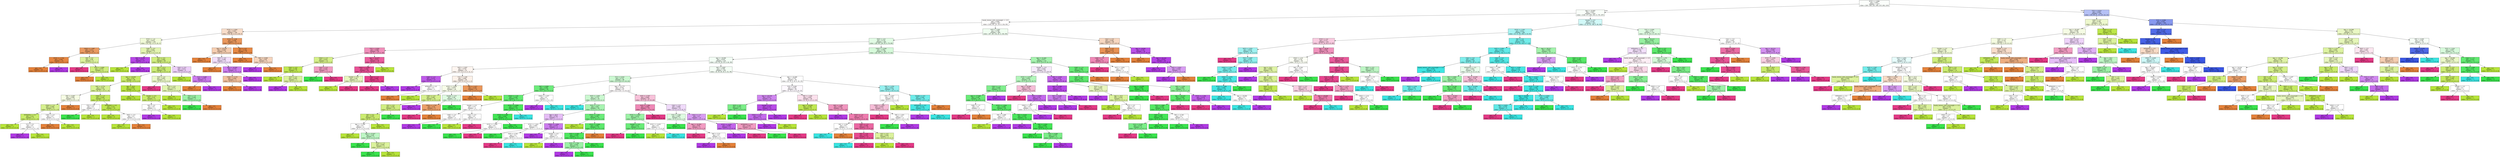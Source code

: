 digraph Tree {
node [shape=box, style="filled", color="black"] ;
0 [label="FCVC <= 2.999\ngini = 0.857\nsamples = 1477\nvalue = [201, 200, 241, 208, 215, 202, 210]", fillcolor="#fbfefb"] ;
1 [label="Age <= 23.805\ngini = 0.827\nsamples = 1041\nvalue = [146, 117, 220, 193, 0, 178, 187]", fillcolor="#f9fef9"] ;
0 -> 1 [labeldistance=2.5, labelangle=45, headlabel="True"] ;
2 [label="family_history_with_overweight <= 0.5\ngini = 0.808\nsamples = 627\nvalue = [143, 95, 137, 25, 0, 134, 93]", fillcolor="#fffdfd"] ;
1 -> 2 ;
3 [label="FCVC <= 2.004\ngini = 0.647\nsamples = 158\nvalue = [76, 46, 3, 0, 0, 30, 3]", fillcolor="#f8ddca"] ;
2 -> 3 ;
4 [label="FCVC <= 1.9\ngini = 0.675\nsamples = 105\nvalue = [31, 46, 3, 0, 0, 22, 3]", fillcolor="#f0fad7"] ;
3 -> 4 ;
5 [label="CH2O <= 1.997\ngini = 0.311\nsamples = 28\nvalue = [23, 3, 0, 0, 0, 1, 1]", fillcolor="#ea9a61"] ;
4 -> 5 ;
6 [label="FCVC <= 1.734\ngini = 0.083\nsamples = 23\nvalue = [22, 0, 0, 0, 0, 1, 0]", fillcolor="#e68742"] ;
5 -> 6 ;
7 [label="gini = 0.0\nsamples = 22\nvalue = [22, 0, 0, 0, 0, 0, 0]", fillcolor="#e58139"] ;
6 -> 7 ;
8 [label="gini = 0.0\nsamples = 1\nvalue = [0, 0, 0, 0, 0, 1, 0]", fillcolor="#b139e5"] ;
6 -> 8 ;
9 [label="FAF <= 0.5\ngini = 0.56\nsamples = 5\nvalue = [1, 3, 0, 0, 0, 0, 1]", fillcolor="#dbf29c"] ;
5 -> 9 ;
10 [label="gini = 0.0\nsamples = 1\nvalue = [0, 0, 0, 0, 0, 0, 1]", fillcolor="#e53986"] ;
9 -> 10 ;
11 [label="NCP <= 2.609\ngini = 0.375\nsamples = 4\nvalue = [1, 3, 0, 0, 0, 0, 0]", fillcolor="#cfee7b"] ;
9 -> 11 ;
12 [label="gini = 0.0\nsamples = 1\nvalue = [1, 0, 0, 0, 0, 0, 0]", fillcolor="#e58139"] ;
11 -> 12 ;
13 [label="gini = 0.0\nsamples = 3\nvalue = [0, 3, 0, 0, 0, 0, 0]", fillcolor="#b7e539"] ;
11 -> 13 ;
14 [label="CAEC <= 0.5\ngini = 0.601\nsamples = 77\nvalue = [8, 43, 3, 0, 0, 21, 2]", fillcolor="#e3f5b1"] ;
4 -> 14 ;
15 [label="FAF <= 0.316\ngini = 0.111\nsamples = 17\nvalue = [0, 1, 0, 0, 0, 16, 0]", fillcolor="#b645e7"] ;
14 -> 15 ;
16 [label="gini = 0.0\nsamples = 1\nvalue = [0, 1, 0, 0, 0, 0, 0]", fillcolor="#b7e539"] ;
15 -> 16 ;
17 [label="gini = 0.0\nsamples = 16\nvalue = [0, 0, 0, 0, 0, 16, 0]", fillcolor="#b139e5"] ;
15 -> 17 ;
18 [label="SCC <= 0.5\ngini = 0.482\nsamples = 60\nvalue = [8, 42, 3, 0, 0, 5, 2]", fillcolor="#d0ee7e"] ;
14 -> 18 ;
19 [label="Age <= 21.5\ngini = 0.429\nsamples = 54\nvalue = [7, 40, 3, 0, 0, 2, 2]", fillcolor="#cced74"] ;
18 -> 19 ;
20 [label="Age <= 18.936\ngini = 0.34\nsamples = 45\nvalue = [6, 36, 1, 0, 0, 2, 0]", fillcolor="#c8eb67"] ;
19 -> 20 ;
21 [label="FAF <= 0.774\ngini = 0.49\nsamples = 24\nvalue = [6, 16, 1, 0, 0, 1, 0]", fillcolor="#d7f191"] ;
20 -> 21 ;
22 [label="FAF <= 0.097\ngini = 0.569\nsamples = 12\nvalue = [5, 6, 0, 0, 0, 1, 0]", fillcolor="#f5fbe3"] ;
21 -> 22 ;
23 [label="CH2O <= 1.5\ngini = 0.494\nsamples = 9\nvalue = [2, 6, 0, 0, 0, 1, 0]", fillcolor="#d6f08e"] ;
22 -> 23 ;
24 [label="MTRANS4 <= 0.5\ngini = 0.32\nsamples = 5\nvalue = [0, 4, 0, 0, 0, 1, 0]", fillcolor="#c9ec6a"] ;
23 -> 24 ;
25 [label="gini = 0.0\nsamples = 3\nvalue = [0, 3, 0, 0, 0, 0, 0]", fillcolor="#b7e539"] ;
24 -> 25 ;
26 [label="TUE <= 0.5\ngini = 0.5\nsamples = 2\nvalue = [0, 1, 0, 0, 0, 1, 0]", fillcolor="#ffffff"] ;
24 -> 26 ;
27 [label="gini = 0.0\nsamples = 1\nvalue = [0, 0, 0, 0, 0, 1, 0]", fillcolor="#b139e5"] ;
26 -> 27 ;
28 [label="gini = 0.0\nsamples = 1\nvalue = [0, 1, 0, 0, 0, 0, 0]", fillcolor="#b7e539"] ;
26 -> 28 ;
29 [label="CAEC <= 2.0\ngini = 0.5\nsamples = 4\nvalue = [2, 2, 0, 0, 0, 0, 0]", fillcolor="#ffffff"] ;
23 -> 29 ;
30 [label="gini = 0.0\nsamples = 2\nvalue = [2, 0, 0, 0, 0, 0, 0]", fillcolor="#e58139"] ;
29 -> 30 ;
31 [label="gini = 0.0\nsamples = 2\nvalue = [0, 2, 0, 0, 0, 0, 0]", fillcolor="#b7e539"] ;
29 -> 31 ;
32 [label="gini = 0.0\nsamples = 3\nvalue = [3, 0, 0, 0, 0, 0, 0]", fillcolor="#e58139"] ;
22 -> 32 ;
33 [label="CH2O <= 1.5\ngini = 0.292\nsamples = 12\nvalue = [1, 10, 1, 0, 0, 0, 0]", fillcolor="#c4ea5d"] ;
21 -> 33 ;
34 [label="TUE <= 0.5\ngini = 0.5\nsamples = 2\nvalue = [0, 1, 1, 0, 0, 0, 0]", fillcolor="#ffffff"] ;
33 -> 34 ;
35 [label="gini = 0.0\nsamples = 1\nvalue = [0, 0, 1, 0, 0, 0, 0]", fillcolor="#39e54d"] ;
34 -> 35 ;
36 [label="gini = 0.0\nsamples = 1\nvalue = [0, 1, 0, 0, 0, 0, 0]", fillcolor="#b7e539"] ;
34 -> 36 ;
37 [label="MTRANS5 <= 0.5\ngini = 0.18\nsamples = 10\nvalue = [1, 9, 0, 0, 0, 0, 0]", fillcolor="#bfe84f"] ;
33 -> 37 ;
38 [label="gini = 0.0\nsamples = 8\nvalue = [0, 8, 0, 0, 0, 0, 0]", fillcolor="#b7e539"] ;
37 -> 38 ;
39 [label="FAVC <= 0.5\ngini = 0.5\nsamples = 2\nvalue = [1, 1, 0, 0, 0, 0, 0]", fillcolor="#ffffff"] ;
37 -> 39 ;
40 [label="gini = 0.0\nsamples = 1\nvalue = [0, 1, 0, 0, 0, 0, 0]", fillcolor="#b7e539"] ;
39 -> 40 ;
41 [label="gini = 0.0\nsamples = 1\nvalue = [1, 0, 0, 0, 0, 0, 0]", fillcolor="#e58139"] ;
39 -> 41 ;
42 [label="Age <= 20.5\ngini = 0.091\nsamples = 21\nvalue = [0, 20, 0, 0, 0, 1, 0]", fillcolor="#bbe643"] ;
20 -> 42 ;
43 [label="gini = 0.0\nsamples = 16\nvalue = [0, 16, 0, 0, 0, 0, 0]", fillcolor="#b7e539"] ;
42 -> 43 ;
44 [label="Gender <= 0.5\ngini = 0.32\nsamples = 5\nvalue = [0, 4, 0, 0, 0, 1, 0]", fillcolor="#c9ec6a"] ;
42 -> 44 ;
45 [label="FAF <= 2.0\ngini = 0.5\nsamples = 2\nvalue = [0, 1, 0, 0, 0, 1, 0]", fillcolor="#ffffff"] ;
44 -> 45 ;
46 [label="gini = 0.0\nsamples = 1\nvalue = [0, 0, 0, 0, 0, 1, 0]", fillcolor="#b139e5"] ;
45 -> 46 ;
47 [label="gini = 0.0\nsamples = 1\nvalue = [0, 1, 0, 0, 0, 0, 0]", fillcolor="#b7e539"] ;
45 -> 47 ;
48 [label="gini = 0.0\nsamples = 3\nvalue = [0, 3, 0, 0, 0, 0, 0]", fillcolor="#b7e539"] ;
44 -> 48 ;
49 [label="NCP <= 2.0\ngini = 0.691\nsamples = 9\nvalue = [1, 4, 2, 0, 0, 0, 2]", fillcolor="#eaf8c6"] ;
19 -> 49 ;
50 [label="gini = 0.0\nsamples = 2\nvalue = [0, 0, 0, 0, 0, 0, 2]", fillcolor="#e53986"] ;
49 -> 50 ;
51 [label="TUE <= 0.5\ngini = 0.571\nsamples = 7\nvalue = [1, 4, 2, 0, 0, 0, 0]", fillcolor="#e2f5b0"] ;
49 -> 51 ;
52 [label="gini = 0.0\nsamples = 4\nvalue = [0, 4, 0, 0, 0, 0, 0]", fillcolor="#b7e539"] ;
51 -> 52 ;
53 [label="TUE <= 1.5\ngini = 0.444\nsamples = 3\nvalue = [1, 0, 2, 0, 0, 0, 0]", fillcolor="#9cf2a6"] ;
51 -> 53 ;
54 [label="gini = 0.0\nsamples = 2\nvalue = [0, 0, 2, 0, 0, 0, 0]", fillcolor="#39e54d"] ;
53 -> 54 ;
55 [label="gini = 0.0\nsamples = 1\nvalue = [1, 0, 0, 0, 0, 0, 0]", fillcolor="#e58139"] ;
53 -> 55 ;
56 [label="CALC <= 0.5\ngini = 0.611\nsamples = 6\nvalue = [1, 2, 0, 0, 0, 3, 0]", fillcolor="#eccef8"] ;
18 -> 56 ;
57 [label="gini = 0.0\nsamples = 2\nvalue = [0, 2, 0, 0, 0, 0, 0]", fillcolor="#b7e539"] ;
56 -> 57 ;
58 [label="TUE <= 0.489\ngini = 0.375\nsamples = 4\nvalue = [1, 0, 0, 0, 0, 3, 0]", fillcolor="#cb7bee"] ;
56 -> 58 ;
59 [label="gini = 0.0\nsamples = 1\nvalue = [1, 0, 0, 0, 0, 0, 0]", fillcolor="#e58139"] ;
58 -> 59 ;
60 [label="gini = 0.0\nsamples = 3\nvalue = [0, 0, 0, 0, 0, 3, 0]", fillcolor="#b139e5"] ;
58 -> 60 ;
61 [label="FCVC <= 2.58\ngini = 0.256\nsamples = 53\nvalue = [45, 0, 0, 0, 0, 8, 0]", fillcolor="#ea975c"] ;
3 -> 61 ;
62 [label="Age <= 18.538\ngini = 0.469\nsamples = 16\nvalue = [10, 0, 0, 0, 0, 6, 0]", fillcolor="#f5cdb0"] ;
61 -> 62 ;
63 [label="gini = 0.0\nsamples = 5\nvalue = [5, 0, 0, 0, 0, 0, 0]", fillcolor="#e58139"] ;
62 -> 63 ;
64 [label="FAVC <= 0.5\ngini = 0.496\nsamples = 11\nvalue = [5, 0, 0, 0, 0, 6, 0]", fillcolor="#f2defb"] ;
62 -> 64 ;
65 [label="gini = 0.0\nsamples = 3\nvalue = [3, 0, 0, 0, 0, 0, 0]", fillcolor="#e58139"] ;
64 -> 65 ;
66 [label="Age <= 19.565\ngini = 0.375\nsamples = 8\nvalue = [2, 0, 0, 0, 0, 6, 0]", fillcolor="#cb7bee"] ;
64 -> 66 ;
67 [label="CH2O <= 2.153\ngini = 0.444\nsamples = 3\nvalue = [2, 0, 0, 0, 0, 1, 0]", fillcolor="#f2c09c"] ;
66 -> 67 ;
68 [label="gini = 0.0\nsamples = 2\nvalue = [2, 0, 0, 0, 0, 0, 0]", fillcolor="#e58139"] ;
67 -> 68 ;
69 [label="gini = 0.0\nsamples = 1\nvalue = [0, 0, 0, 0, 0, 1, 0]", fillcolor="#b139e5"] ;
67 -> 69 ;
70 [label="gini = 0.0\nsamples = 5\nvalue = [0, 0, 0, 0, 0, 5, 0]", fillcolor="#b139e5"] ;
66 -> 70 ;
71 [label="SCC <= 0.5\ngini = 0.102\nsamples = 37\nvalue = [35, 0, 0, 0, 0, 2, 0]", fillcolor="#e68844"] ;
61 -> 71 ;
72 [label="gini = 0.0\nsamples = 32\nvalue = [32, 0, 0, 0, 0, 0, 0]", fillcolor="#e58139"] ;
71 -> 72 ;
73 [label="FAF <= 0.909\ngini = 0.48\nsamples = 5\nvalue = [3, 0, 0, 0, 0, 2, 0]", fillcolor="#f6d5bd"] ;
71 -> 73 ;
74 [label="gini = 0.0\nsamples = 2\nvalue = [0, 0, 0, 0, 0, 2, 0]", fillcolor="#b139e5"] ;
73 -> 74 ;
75 [label="gini = 0.0\nsamples = 3\nvalue = [3, 0, 0, 0, 0, 0, 0]", fillcolor="#e58139"] ;
73 -> 75 ;
76 [label="NCP <= 3.081\ngini = 0.798\nsamples = 469\nvalue = [67, 49, 134, 25, 0, 104, 90]", fillcolor="#effdf0"] ;
2 -> 76 ;
77 [label="FAVC <= 0.5\ngini = 0.779\nsamples = 400\nvalue = [28, 48, 134, 25, 0, 79, 86]", fillcolor="#e1fbe4"] ;
76 -> 77 ;
78 [label="TUE <= 0.002\ngini = 0.468\nsamples = 50\nvalue = [0, 13, 1, 0, 0, 2, 34]", fillcolor="#f08fba"] ;
77 -> 78 ;
79 [label="CH2O <= 2.5\ngini = 0.514\nsamples = 12\nvalue = [0, 8, 1, 0, 0, 1, 2]", fillcolor="#d4ef88"] ;
78 -> 79 ;
80 [label="CALC <= 0.5\ngini = 0.198\nsamples = 9\nvalue = [0, 8, 0, 0, 0, 1, 0]", fillcolor="#c0e852"] ;
79 -> 80 ;
81 [label="gini = 0.0\nsamples = 6\nvalue = [0, 6, 0, 0, 0, 0, 0]", fillcolor="#b7e539"] ;
80 -> 81 ;
82 [label="NCP <= 2.0\ngini = 0.444\nsamples = 3\nvalue = [0, 2, 0, 0, 0, 1, 0]", fillcolor="#dbf29c"] ;
80 -> 82 ;
83 [label="gini = 0.0\nsamples = 1\nvalue = [0, 0, 0, 0, 0, 1, 0]", fillcolor="#b139e5"] ;
82 -> 83 ;
84 [label="gini = 0.0\nsamples = 2\nvalue = [0, 2, 0, 0, 0, 0, 0]", fillcolor="#b7e539"] ;
82 -> 84 ;
85 [label="CALC <= 0.5\ngini = 0.444\nsamples = 3\nvalue = [0, 0, 1, 0, 0, 0, 2]", fillcolor="#f29cc2"] ;
79 -> 85 ;
86 [label="gini = 0.0\nsamples = 1\nvalue = [0, 0, 1, 0, 0, 0, 0]", fillcolor="#39e54d"] ;
85 -> 86 ;
87 [label="gini = 0.0\nsamples = 2\nvalue = [0, 0, 0, 0, 0, 0, 2]", fillcolor="#e53986"] ;
85 -> 87 ;
88 [label="Age <= 22.577\ngini = 0.273\nsamples = 38\nvalue = [0, 5, 0, 0, 0, 1, 32]", fillcolor="#ea5d9c"] ;
78 -> 88 ;
89 [label="CH2O <= 1.044\ngini = 0.202\nsamples = 36\nvalue = [0, 3, 0, 0, 0, 1, 32]", fillcolor="#e85195"] ;
88 -> 89 ;
90 [label="Gender <= 0.5\ngini = 0.48\nsamples = 5\nvalue = [0, 3, 0, 0, 0, 0, 2]", fillcolor="#e7f6bd"] ;
89 -> 90 ;
91 [label="gini = 0.0\nsamples = 3\nvalue = [0, 3, 0, 0, 0, 0, 0]", fillcolor="#b7e539"] ;
90 -> 91 ;
92 [label="gini = 0.0\nsamples = 2\nvalue = [0, 0, 0, 0, 0, 0, 2]", fillcolor="#e53986"] ;
90 -> 92 ;
93 [label="CALC <= 1.5\ngini = 0.062\nsamples = 31\nvalue = [0, 0, 0, 0, 0, 1, 30]", fillcolor="#e6408a"] ;
89 -> 93 ;
94 [label="gini = 0.0\nsamples = 30\nvalue = [0, 0, 0, 0, 0, 0, 30]", fillcolor="#e53986"] ;
93 -> 94 ;
95 [label="gini = 0.0\nsamples = 1\nvalue = [0, 0, 0, 0, 0, 1, 0]", fillcolor="#b139e5"] ;
93 -> 95 ;
96 [label="gini = 0.0\nsamples = 2\nvalue = [0, 2, 0, 0, 0, 0, 0]", fillcolor="#b7e539"] ;
88 -> 96 ;
97 [label="CH2O <= 2.009\ngini = 0.764\nsamples = 350\nvalue = [28, 35, 133, 25, 0, 77, 52]", fillcolor="#d6fada"] ;
77 -> 97 ;
98 [label="Age <= 18.006\ngini = 0.818\nsamples = 218\nvalue = [23, 32, 55, 25, 0, 44, 39]", fillcolor="#f2fdf4"] ;
97 -> 98 ;
99 [label="NCP <= 2.507\ngini = 0.747\nsamples = 53\nvalue = [17, 14, 9, 0, 0, 12, 1]", fillcolor="#fdf5f0"] ;
98 -> 99 ;
100 [label="CAEC <= 1.5\ngini = 0.272\nsamples = 13\nvalue = [1, 1, 0, 0, 0, 11, 0]", fillcolor="#be5ae9"] ;
99 -> 100 ;
101 [label="gini = 0.0\nsamples = 11\nvalue = [0, 0, 0, 0, 0, 11, 0]", fillcolor="#b139e5"] ;
100 -> 101 ;
102 [label="MTRANS5 <= 0.5\ngini = 0.5\nsamples = 2\nvalue = [1, 1, 0, 0, 0, 0, 0]", fillcolor="#ffffff"] ;
100 -> 102 ;
103 [label="gini = 0.0\nsamples = 1\nvalue = [1, 0, 0, 0, 0, 0, 0]", fillcolor="#e58139"] ;
102 -> 103 ;
104 [label="gini = 0.0\nsamples = 1\nvalue = [0, 1, 0, 0, 0, 0, 0]", fillcolor="#b7e539"] ;
102 -> 104 ;
105 [label="TUE <= 1.106\ngini = 0.682\nsamples = 40\nvalue = [16, 13, 9, 0, 0, 1, 1]", fillcolor="#fcf1e9"] ;
99 -> 105 ;
106 [label="FCVC <= 2.005\ngini = 0.675\nsamples = 26\nvalue = [4, 11, 9, 0, 0, 1, 1]", fillcolor="#f7fce8"] ;
105 -> 106 ;
107 [label="CAEC <= 2.5\ngini = 0.461\nsamples = 16\nvalue = [0, 11, 4, 0, 0, 1, 0]", fillcolor="#d5f08c"] ;
106 -> 107 ;
108 [label="SCC <= 0.5\ngini = 0.391\nsamples = 15\nvalue = [0, 11, 4, 0, 0, 0, 0]", fillcolor="#d1ee81"] ;
107 -> 108 ;
109 [label="FAF <= 0.5\ngini = 0.337\nsamples = 14\nvalue = [0, 11, 3, 0, 0, 0, 0]", fillcolor="#cbec6f"] ;
108 -> 109 ;
110 [label="Age <= 17.206\ngini = 0.5\nsamples = 6\nvalue = [0, 3, 3, 0, 0, 0, 0]", fillcolor="#ffffff"] ;
109 -> 110 ;
111 [label="gini = 0.0\nsamples = 1\nvalue = [0, 1, 0, 0, 0, 0, 0]", fillcolor="#b7e539"] ;
110 -> 111 ;
112 [label="Age <= 17.837\ngini = 0.48\nsamples = 5\nvalue = [0, 2, 3, 0, 0, 0, 0]", fillcolor="#bdf6c4"] ;
110 -> 112 ;
113 [label="gini = 0.0\nsamples = 2\nvalue = [0, 0, 2, 0, 0, 0, 0]", fillcolor="#39e54d"] ;
112 -> 113 ;
114 [label="FCVC <= 1.5\ngini = 0.444\nsamples = 3\nvalue = [0, 2, 1, 0, 0, 0, 0]", fillcolor="#dbf29c"] ;
112 -> 114 ;
115 [label="gini = 0.0\nsamples = 1\nvalue = [0, 0, 1, 0, 0, 0, 0]", fillcolor="#39e54d"] ;
114 -> 115 ;
116 [label="gini = 0.0\nsamples = 2\nvalue = [0, 2, 0, 0, 0, 0, 0]", fillcolor="#b7e539"] ;
114 -> 116 ;
117 [label="gini = 0.0\nsamples = 8\nvalue = [0, 8, 0, 0, 0, 0, 0]", fillcolor="#b7e539"] ;
109 -> 117 ;
118 [label="gini = 0.0\nsamples = 1\nvalue = [0, 0, 1, 0, 0, 0, 0]", fillcolor="#39e54d"] ;
108 -> 118 ;
119 [label="gini = 0.0\nsamples = 1\nvalue = [0, 0, 0, 0, 0, 1, 0]", fillcolor="#b139e5"] ;
107 -> 119 ;
120 [label="Gender <= 0.5\ngini = 0.58\nsamples = 10\nvalue = [4, 0, 5, 0, 0, 0, 1]", fillcolor="#defbe1"] ;
106 -> 120 ;
121 [label="CH2O <= 1.767\ngini = 0.32\nsamples = 5\nvalue = [4, 0, 0, 0, 0, 0, 1]", fillcolor="#eca06a"] ;
120 -> 121 ;
122 [label="gini = 0.0\nsamples = 1\nvalue = [0, 0, 0, 0, 0, 0, 1]", fillcolor="#e53986"] ;
121 -> 122 ;
123 [label="gini = 0.0\nsamples = 4\nvalue = [4, 0, 0, 0, 0, 0, 0]", fillcolor="#e58139"] ;
121 -> 123 ;
124 [label="gini = 0.0\nsamples = 5\nvalue = [0, 0, 5, 0, 0, 0, 0]", fillcolor="#39e54d"] ;
120 -> 124 ;
125 [label="FAF <= 1.417\ngini = 0.245\nsamples = 14\nvalue = [12, 2, 0, 0, 0, 0, 0]", fillcolor="#e9965a"] ;
105 -> 125 ;
126 [label="gini = 0.0\nsamples = 12\nvalue = [12, 0, 0, 0, 0, 0, 0]", fillcolor="#e58139"] ;
125 -> 126 ;
127 [label="gini = 0.0\nsamples = 2\nvalue = [0, 2, 0, 0, 0, 0, 0]", fillcolor="#b7e539"] ;
125 -> 127 ;
128 [label="FAF <= 0.987\ngini = 0.795\nsamples = 165\nvalue = [6, 18, 46, 25, 0, 32, 38]", fillcolor="#f3fdf4"] ;
98 -> 128 ;
129 [label="TUE <= 0.541\ngini = 0.712\nsamples = 96\nvalue = [2, 4, 42, 9, 0, 16, 23]", fillcolor="#cbf8d1"] ;
128 -> 129 ;
130 [label="FAF <= 0.899\ngini = 0.409\nsamples = 29\nvalue = [0, 1, 22, 2, 0, 2, 2]", fillcolor="#6cec7b"] ;
129 -> 130 ;
131 [label="CH2O <= 1.02\ngini = 0.326\nsamples = 27\nvalue = [0, 1, 22, 1, 0, 1, 2]", fillcolor="#61ea71"] ;
130 -> 131 ;
132 [label="Gender <= 0.5\ngini = 0.75\nsamples = 4\nvalue = [0, 1, 1, 0, 0, 1, 1]", fillcolor="#ffffff"] ;
131 -> 132 ;
133 [label="CAEC <= 2.0\ngini = 0.5\nsamples = 2\nvalue = [0, 0, 1, 0, 0, 1, 0]", fillcolor="#ffffff"] ;
132 -> 133 ;
134 [label="gini = 0.0\nsamples = 1\nvalue = [0, 0, 0, 0, 0, 1, 0]", fillcolor="#b139e5"] ;
133 -> 134 ;
135 [label="gini = 0.0\nsamples = 1\nvalue = [0, 0, 1, 0, 0, 0, 0]", fillcolor="#39e54d"] ;
133 -> 135 ;
136 [label="CALC <= 0.5\ngini = 0.5\nsamples = 2\nvalue = [0, 1, 0, 0, 0, 0, 1]", fillcolor="#ffffff"] ;
132 -> 136 ;
137 [label="gini = 0.0\nsamples = 1\nvalue = [0, 1, 0, 0, 0, 0, 0]", fillcolor="#b7e539"] ;
136 -> 137 ;
138 [label="gini = 0.0\nsamples = 1\nvalue = [0, 0, 0, 0, 0, 0, 1]", fillcolor="#e53986"] ;
136 -> 138 ;
139 [label="FCVC <= 2.894\ngini = 0.163\nsamples = 23\nvalue = [0, 0, 21, 1, 0, 0, 1]", fillcolor="#4be75d"] ;
131 -> 139 ;
140 [label="FCVC <= 1.736\ngini = 0.087\nsamples = 22\nvalue = [0, 0, 21, 0, 0, 0, 1]", fillcolor="#42e655"] ;
139 -> 140 ;
141 [label="FCVC <= 1.544\ngini = 0.5\nsamples = 2\nvalue = [0, 0, 1, 0, 0, 0, 1]", fillcolor="#ffffff"] ;
140 -> 141 ;
142 [label="gini = 0.0\nsamples = 1\nvalue = [0, 0, 1, 0, 0, 0, 0]", fillcolor="#39e54d"] ;
141 -> 142 ;
143 [label="gini = 0.0\nsamples = 1\nvalue = [0, 0, 0, 0, 0, 0, 1]", fillcolor="#e53986"] ;
141 -> 143 ;
144 [label="gini = 0.0\nsamples = 20\nvalue = [0, 0, 20, 0, 0, 0, 0]", fillcolor="#39e54d"] ;
140 -> 144 ;
145 [label="gini = 0.0\nsamples = 1\nvalue = [0, 0, 0, 1, 0, 0, 0]", fillcolor="#39e5e2"] ;
139 -> 145 ;
146 [label="CH2O <= 1.537\ngini = 0.5\nsamples = 2\nvalue = [0, 0, 0, 1, 0, 1, 0]", fillcolor="#ffffff"] ;
130 -> 146 ;
147 [label="gini = 0.0\nsamples = 1\nvalue = [0, 0, 0, 0, 0, 1, 0]", fillcolor="#b139e5"] ;
146 -> 147 ;
148 [label="gini = 0.0\nsamples = 1\nvalue = [0, 0, 0, 1, 0, 0, 0]", fillcolor="#39e5e2"] ;
146 -> 148 ;
149 [label="Age <= 21.777\ngini = 0.755\nsamples = 67\nvalue = [2, 3, 20, 7, 0, 14, 21]", fillcolor="#fefbfc"] ;
129 -> 149 ;
150 [label="NCP <= 1.645\ngini = 0.714\nsamples = 25\nvalue = [1, 2, 11, 6, 0, 4, 1]", fillcolor="#cbf8d0"] ;
149 -> 150 ;
151 [label="gini = 0.0\nsamples = 5\nvalue = [0, 0, 0, 5, 0, 0, 0]", fillcolor="#39e5e2"] ;
150 -> 151 ;
152 [label="TUE <= 1.111\ngini = 0.64\nsamples = 20\nvalue = [1, 2, 11, 1, 0, 4, 1]", fillcolor="#a8f4b1"] ;
150 -> 152 ;
153 [label="Age <= 20.5\ngini = 0.735\nsamples = 7\nvalue = [0, 1, 1, 1, 0, 3, 1]", fillcolor="#e5bdf6"] ;
152 -> 153 ;
154 [label="FCVC <= 1.631\ngini = 0.667\nsamples = 3\nvalue = [0, 0, 1, 1, 0, 0, 1]", fillcolor="#ffffff"] ;
153 -> 154 ;
155 [label="gini = 0.0\nsamples = 1\nvalue = [0, 0, 1, 0, 0, 0, 0]", fillcolor="#39e54d"] ;
154 -> 155 ;
156 [label="NCP <= 2.761\ngini = 0.5\nsamples = 2\nvalue = [0, 0, 0, 1, 0, 0, 1]", fillcolor="#ffffff"] ;
154 -> 156 ;
157 [label="gini = 0.0\nsamples = 1\nvalue = [0, 0, 0, 0, 0, 0, 1]", fillcolor="#e53986"] ;
156 -> 157 ;
158 [label="gini = 0.0\nsamples = 1\nvalue = [0, 0, 0, 1, 0, 0, 0]", fillcolor="#39e5e2"] ;
156 -> 158 ;
159 [label="CH2O <= 1.824\ngini = 0.375\nsamples = 4\nvalue = [0, 1, 0, 0, 0, 3, 0]", fillcolor="#cb7bee"] ;
153 -> 159 ;
160 [label="gini = 0.0\nsamples = 2\nvalue = [0, 0, 0, 0, 0, 2, 0]", fillcolor="#b139e5"] ;
159 -> 160 ;
161 [label="Gender <= 0.5\ngini = 0.5\nsamples = 2\nvalue = [0, 1, 0, 0, 0, 1, 0]", fillcolor="#ffffff"] ;
159 -> 161 ;
162 [label="gini = 0.0\nsamples = 1\nvalue = [0, 1, 0, 0, 0, 0, 0]", fillcolor="#b7e539"] ;
161 -> 162 ;
163 [label="gini = 0.0\nsamples = 1\nvalue = [0, 0, 0, 0, 0, 1, 0]", fillcolor="#b139e5"] ;
161 -> 163 ;
164 [label="FCVC <= 1.041\ngini = 0.391\nsamples = 13\nvalue = [1, 1, 10, 0, 0, 1, 0]", fillcolor="#6bec7a"] ;
152 -> 164 ;
165 [label="gini = 0.0\nsamples = 1\nvalue = [0, 1, 0, 0, 0, 0, 0]", fillcolor="#b7e539"] ;
164 -> 165 ;
166 [label="FCVC <= 2.848\ngini = 0.292\nsamples = 12\nvalue = [1, 0, 10, 0, 0, 1, 0]", fillcolor="#5dea6d"] ;
164 -> 166 ;
167 [label="NCP <= 2.382\ngini = 0.165\nsamples = 11\nvalue = [0, 0, 10, 0, 0, 1, 0]", fillcolor="#4de85f"] ;
166 -> 167 ;
168 [label="TUE <= 1.758\ngini = 0.444\nsamples = 3\nvalue = [0, 0, 2, 0, 0, 1, 0]", fillcolor="#9cf2a6"] ;
167 -> 168 ;
169 [label="gini = 0.0\nsamples = 1\nvalue = [0, 0, 0, 0, 0, 1, 0]", fillcolor="#b139e5"] ;
168 -> 169 ;
170 [label="gini = 0.0\nsamples = 2\nvalue = [0, 0, 2, 0, 0, 0, 0]", fillcolor="#39e54d"] ;
168 -> 170 ;
171 [label="gini = 0.0\nsamples = 8\nvalue = [0, 0, 8, 0, 0, 0, 0]", fillcolor="#39e54d"] ;
167 -> 171 ;
172 [label="gini = 0.0\nsamples = 1\nvalue = [1, 0, 0, 0, 0, 0, 0]", fillcolor="#e58139"] ;
166 -> 172 ;
173 [label="NCP <= 2.767\ngini = 0.669\nsamples = 42\nvalue = [1, 1, 9, 1, 0, 10, 20]", fillcolor="#f7c1d9"] ;
149 -> 173 ;
174 [label="NCP <= 1.584\ngini = 0.482\nsamples = 19\nvalue = [0, 1, 4, 1, 0, 0, 13]", fillcolor="#ef88b6"] ;
173 -> 174 ;
175 [label="FCVC <= 1.959\ngini = 0.612\nsamples = 7\nvalue = [0, 1, 4, 1, 0, 0, 1]", fillcolor="#9cf2a6"] ;
174 -> 175 ;
176 [label="Gender <= 0.5\ngini = 0.32\nsamples = 5\nvalue = [0, 0, 4, 0, 0, 0, 1]", fillcolor="#6aec79"] ;
175 -> 176 ;
177 [label="gini = 0.0\nsamples = 1\nvalue = [0, 0, 0, 0, 0, 0, 1]", fillcolor="#e53986"] ;
176 -> 177 ;
178 [label="gini = 0.0\nsamples = 4\nvalue = [0, 0, 4, 0, 0, 0, 0]", fillcolor="#39e54d"] ;
176 -> 178 ;
179 [label="FCVC <= 2.435\ngini = 0.5\nsamples = 2\nvalue = [0, 1, 0, 1, 0, 0, 0]", fillcolor="#ffffff"] ;
175 -> 179 ;
180 [label="gini = 0.0\nsamples = 1\nvalue = [0, 1, 0, 0, 0, 0, 0]", fillcolor="#b7e539"] ;
179 -> 180 ;
181 [label="gini = 0.0\nsamples = 1\nvalue = [0, 0, 0, 1, 0, 0, 0]", fillcolor="#39e5e2"] ;
179 -> 181 ;
182 [label="gini = 0.0\nsamples = 12\nvalue = [0, 0, 0, 0, 0, 0, 12]", fillcolor="#e53986"] ;
174 -> 182 ;
183 [label="CALC <= 0.5\ngini = 0.669\nsamples = 23\nvalue = [1, 0, 5, 0, 0, 10, 7]", fillcolor="#f0dafa"] ;
173 -> 183 ;
184 [label="TUE <= 1.641\ngini = 0.667\nsamples = 9\nvalue = [1, 0, 4, 0, 0, 1, 3]", fillcolor="#defbe1"] ;
183 -> 184 ;
185 [label="gini = 0.0\nsamples = 4\nvalue = [0, 0, 4, 0, 0, 0, 0]", fillcolor="#39e54d"] ;
184 -> 185 ;
186 [label="Age <= 22.995\ngini = 0.56\nsamples = 5\nvalue = [1, 0, 0, 0, 0, 1, 3]", fillcolor="#f29cc2"] ;
184 -> 186 ;
187 [label="gini = 0.0\nsamples = 3\nvalue = [0, 0, 0, 0, 0, 0, 3]", fillcolor="#e53986"] ;
186 -> 187 ;
188 [label="FAF <= 0.31\ngini = 0.5\nsamples = 2\nvalue = [1, 0, 0, 0, 0, 1, 0]", fillcolor="#ffffff"] ;
186 -> 188 ;
189 [label="gini = 0.0\nsamples = 1\nvalue = [0, 0, 0, 0, 0, 1, 0]", fillcolor="#b139e5"] ;
188 -> 189 ;
190 [label="gini = 0.0\nsamples = 1\nvalue = [1, 0, 0, 0, 0, 0, 0]", fillcolor="#e58139"] ;
188 -> 190 ;
191 [label="CALC <= 1.5\ngini = 0.5\nsamples = 14\nvalue = [0, 0, 1, 0, 0, 9, 4]", fillcolor="#d89cf2"] ;
183 -> 191 ;
192 [label="FCVC <= 2.021\ngini = 0.298\nsamples = 11\nvalue = [0, 0, 0, 0, 0, 9, 2]", fillcolor="#c265eb"] ;
191 -> 192 ;
193 [label="gini = 0.0\nsamples = 9\nvalue = [0, 0, 0, 0, 0, 9, 0]", fillcolor="#b139e5"] ;
192 -> 193 ;
194 [label="gini = 0.0\nsamples = 2\nvalue = [0, 0, 0, 0, 0, 0, 2]", fillcolor="#e53986"] ;
192 -> 194 ;
195 [label="MTRANS4 <= 0.5\ngini = 0.444\nsamples = 3\nvalue = [0, 0, 1, 0, 0, 0, 2]", fillcolor="#f29cc2"] ;
191 -> 195 ;
196 [label="gini = 0.0\nsamples = 1\nvalue = [0, 0, 1, 0, 0, 0, 0]", fillcolor="#39e54d"] ;
195 -> 196 ;
197 [label="gini = 0.0\nsamples = 2\nvalue = [0, 0, 0, 0, 0, 0, 2]", fillcolor="#e53986"] ;
195 -> 197 ;
198 [label="Age <= 22.088\ngini = 0.797\nsamples = 69\nvalue = [4, 14, 4, 16, 0, 16, 15]", fillcolor="#ffffff"] ;
128 -> 198 ;
199 [label="TUE <= 0.481\ngini = 0.742\nsamples = 45\nvalue = [1, 12, 3, 2, 0, 14, 13]", fillcolor="#fdf9fe"] ;
198 -> 199 ;
200 [label="Age <= 20.778\ngini = 0.477\nsamples = 16\nvalue = [0, 2, 3, 0, 0, 11, 0]", fillcolor="#cf85ef"] ;
199 -> 200 ;
201 [label="NCP <= 2.0\ngini = 0.375\nsamples = 4\nvalue = [0, 1, 3, 0, 0, 0, 0]", fillcolor="#7bee88"] ;
200 -> 201 ;
202 [label="gini = 0.0\nsamples = 1\nvalue = [0, 1, 0, 0, 0, 0, 0]", fillcolor="#b7e539"] ;
201 -> 202 ;
203 [label="gini = 0.0\nsamples = 3\nvalue = [0, 0, 3, 0, 0, 0, 0]", fillcolor="#39e54d"] ;
201 -> 203 ;
204 [label="Gender <= 0.5\ngini = 0.153\nsamples = 12\nvalue = [0, 1, 0, 0, 0, 11, 0]", fillcolor="#b84be7"] ;
200 -> 204 ;
205 [label="CH2O <= 1.917\ngini = 0.32\nsamples = 5\nvalue = [0, 1, 0, 0, 0, 4, 0]", fillcolor="#c46aec"] ;
204 -> 205 ;
206 [label="gini = 0.0\nsamples = 4\nvalue = [0, 0, 0, 0, 0, 4, 0]", fillcolor="#b139e5"] ;
205 -> 206 ;
207 [label="gini = 0.0\nsamples = 1\nvalue = [0, 1, 0, 0, 0, 0, 0]", fillcolor="#b7e539"] ;
205 -> 207 ;
208 [label="gini = 0.0\nsamples = 7\nvalue = [0, 0, 0, 0, 0, 7, 0]", fillcolor="#b139e5"] ;
204 -> 208 ;
209 [label="FAF <= 1.036\ngini = 0.663\nsamples = 29\nvalue = [1, 10, 0, 2, 0, 3, 13]", fillcolor="#fbe0ec"] ;
199 -> 209 ;
210 [label="Age <= 19.059\ngini = 0.198\nsamples = 9\nvalue = [0, 8, 0, 0, 0, 0, 1]", fillcolor="#c0e852"] ;
209 -> 210 ;
211 [label="gini = 0.0\nsamples = 1\nvalue = [0, 0, 0, 0, 0, 0, 1]", fillcolor="#e53986"] ;
210 -> 211 ;
212 [label="gini = 0.0\nsamples = 8\nvalue = [0, 8, 0, 0, 0, 0, 0]", fillcolor="#b7e539"] ;
210 -> 212 ;
213 [label="FAF <= 1.258\ngini = 0.595\nsamples = 20\nvalue = [1, 2, 0, 2, 0, 3, 12]", fillcolor="#f196bf"] ;
209 -> 213 ;
214 [label="gini = 0.0\nsamples = 3\nvalue = [0, 0, 0, 0, 0, 3, 0]", fillcolor="#b139e5"] ;
213 -> 214 ;
215 [label="FCVC <= 1.9\ngini = 0.471\nsamples = 17\nvalue = [1, 2, 0, 2, 0, 0, 12]", fillcolor="#ee7bae"] ;
213 -> 215 ;
216 [label="FAF <= 2.345\ngini = 0.5\nsamples = 2\nvalue = [1, 0, 0, 1, 0, 0, 0]", fillcolor="#ffffff"] ;
215 -> 216 ;
217 [label="gini = 0.0\nsamples = 1\nvalue = [0, 0, 0, 1, 0, 0, 0]", fillcolor="#39e5e2"] ;
216 -> 217 ;
218 [label="gini = 0.0\nsamples = 1\nvalue = [1, 0, 0, 0, 0, 0, 0]", fillcolor="#e58139"] ;
216 -> 218 ;
219 [label="CAEC <= 1.5\ngini = 0.338\nsamples = 15\nvalue = [0, 2, 0, 1, 0, 0, 12]", fillcolor="#eb67a2"] ;
215 -> 219 ;
220 [label="FAF <= 1.53\ngini = 0.153\nsamples = 12\nvalue = [0, 0, 0, 1, 0, 0, 11]", fillcolor="#e74b91"] ;
219 -> 220 ;
221 [label="gini = 0.0\nsamples = 1\nvalue = [0, 0, 0, 1, 0, 0, 0]", fillcolor="#39e5e2"] ;
220 -> 221 ;
222 [label="gini = 0.0\nsamples = 11\nvalue = [0, 0, 0, 0, 0, 0, 11]", fillcolor="#e53986"] ;
220 -> 222 ;
223 [label="SCC <= 0.5\ngini = 0.444\nsamples = 3\nvalue = [0, 2, 0, 0, 0, 0, 1]", fillcolor="#dbf29c"] ;
219 -> 223 ;
224 [label="gini = 0.0\nsamples = 2\nvalue = [0, 2, 0, 0, 0, 0, 0]", fillcolor="#b7e539"] ;
223 -> 224 ;
225 [label="gini = 0.0\nsamples = 1\nvalue = [0, 0, 0, 0, 0, 0, 1]", fillcolor="#e53986"] ;
223 -> 225 ;
226 [label="FAF <= 1.078\ngini = 0.622\nsamples = 24\nvalue = [3, 2, 1, 14, 0, 2, 2]", fillcolor="#97f1f0"] ;
198 -> 226 ;
227 [label="NCP <= 2.927\ngini = 0.722\nsamples = 6\nvalue = [0, 2, 1, 0, 0, 1, 2]", fillcolor="#ffffff"] ;
226 -> 227 ;
228 [label="CH2O <= 1.601\ngini = 0.625\nsamples = 4\nvalue = [0, 0, 1, 0, 0, 1, 2]", fillcolor="#f6bdd7"] ;
227 -> 228 ;
229 [label="gini = 0.0\nsamples = 2\nvalue = [0, 0, 0, 0, 0, 0, 2]", fillcolor="#e53986"] ;
228 -> 229 ;
230 [label="FAF <= 1.033\ngini = 0.5\nsamples = 2\nvalue = [0, 0, 1, 0, 0, 1, 0]", fillcolor="#ffffff"] ;
228 -> 230 ;
231 [label="gini = 0.0\nsamples = 1\nvalue = [0, 0, 1, 0, 0, 0, 0]", fillcolor="#39e54d"] ;
230 -> 231 ;
232 [label="gini = 0.0\nsamples = 1\nvalue = [0, 0, 0, 0, 0, 1, 0]", fillcolor="#b139e5"] ;
230 -> 232 ;
233 [label="gini = 0.0\nsamples = 2\nvalue = [0, 2, 0, 0, 0, 0, 0]", fillcolor="#b7e539"] ;
227 -> 233 ;
234 [label="Gender <= 0.5\ngini = 0.364\nsamples = 18\nvalue = [3, 0, 0, 14, 0, 1, 0]", fillcolor="#6eecea"] ;
226 -> 234 ;
235 [label="MTRANS4 <= 0.5\ngini = 0.124\nsamples = 15\nvalue = [0, 0, 0, 14, 0, 1, 0]", fillcolor="#47e7e4"] ;
234 -> 235 ;
236 [label="gini = 0.0\nsamples = 1\nvalue = [0, 0, 0, 0, 0, 1, 0]", fillcolor="#b139e5"] ;
235 -> 236 ;
237 [label="gini = 0.0\nsamples = 14\nvalue = [0, 0, 0, 14, 0, 0, 0]", fillcolor="#39e5e2"] ;
235 -> 237 ;
238 [label="gini = 0.0\nsamples = 3\nvalue = [3, 0, 0, 0, 0, 0, 0]", fillcolor="#e58139"] ;
234 -> 238 ;
239 [label="Age <= 21.001\ngini = 0.577\nsamples = 132\nvalue = [5, 3, 78, 0, 0, 33, 13]", fillcolor="#a5f3ae"] ;
97 -> 239 ;
240 [label="Gender <= 0.5\ngini = 0.664\nsamples = 61\nvalue = [1, 3, 22, 0, 0, 26, 9]", fillcolor="#f7ebfc"] ;
239 -> 240 ;
241 [label="FCVC <= 2.073\ngini = 0.622\nsamples = 41\nvalue = [1, 1, 22, 0, 0, 10, 7]", fillcolor="#b2f5ba"] ;
240 -> 241 ;
242 [label="CALC <= 1.5\ngini = 0.456\nsamples = 31\nvalue = [1, 1, 22, 0, 0, 6, 1]", fillcolor="#80ee8d"] ;
241 -> 242 ;
243 [label="Age <= 17.589\ngini = 0.367\nsamples = 28\nvalue = [1, 1, 22, 0, 0, 3, 1]", fillcolor="#69eb78"] ;
242 -> 243 ;
244 [label="CAEC <= 1.5\ngini = 0.5\nsamples = 2\nvalue = [1, 0, 0, 0, 0, 0, 1]", fillcolor="#ffffff"] ;
243 -> 244 ;
245 [label="gini = 0.0\nsamples = 1\nvalue = [0, 0, 0, 0, 0, 0, 1]", fillcolor="#e53986"] ;
244 -> 245 ;
246 [label="gini = 0.0\nsamples = 1\nvalue = [1, 0, 0, 0, 0, 0, 0]", fillcolor="#e58139"] ;
244 -> 246 ;
247 [label="FCVC <= 1.844\ngini = 0.269\nsamples = 26\nvalue = [0, 1, 22, 0, 0, 3, 0]", fillcolor="#5bea6c"] ;
243 -> 247 ;
248 [label="FAF <= 2.466\ngini = 0.5\nsamples = 2\nvalue = [0, 1, 0, 0, 0, 1, 0]", fillcolor="#ffffff"] ;
247 -> 248 ;
249 [label="gini = 0.0\nsamples = 1\nvalue = [0, 1, 0, 0, 0, 0, 0]", fillcolor="#b7e539"] ;
248 -> 249 ;
250 [label="gini = 0.0\nsamples = 1\nvalue = [0, 0, 0, 0, 0, 1, 0]", fillcolor="#b139e5"] ;
248 -> 250 ;
251 [label="FAF <= 0.434\ngini = 0.153\nsamples = 24\nvalue = [0, 0, 22, 0, 0, 2, 0]", fillcolor="#4be75d"] ;
247 -> 251 ;
252 [label="gini = 0.0\nsamples = 1\nvalue = [0, 0, 0, 0, 0, 1, 0]", fillcolor="#b139e5"] ;
251 -> 252 ;
253 [label="FAF <= 1.034\ngini = 0.083\nsamples = 23\nvalue = [0, 0, 22, 0, 0, 1, 0]", fillcolor="#42e655"] ;
251 -> 253 ;
254 [label="gini = 0.0\nsamples = 19\nvalue = [0, 0, 19, 0, 0, 0, 0]", fillcolor="#39e54d"] ;
253 -> 254 ;
255 [label="TUE <= 0.098\ngini = 0.375\nsamples = 4\nvalue = [0, 0, 3, 0, 0, 1, 0]", fillcolor="#7bee88"] ;
253 -> 255 ;
256 [label="gini = 0.0\nsamples = 3\nvalue = [0, 0, 3, 0, 0, 0, 0]", fillcolor="#39e54d"] ;
255 -> 256 ;
257 [label="gini = 0.0\nsamples = 1\nvalue = [0, 0, 0, 0, 0, 1, 0]", fillcolor="#b139e5"] ;
255 -> 257 ;
258 [label="gini = 0.0\nsamples = 3\nvalue = [0, 0, 0, 0, 0, 3, 0]", fillcolor="#b139e5"] ;
242 -> 258 ;
259 [label="Age <= 19.569\ngini = 0.48\nsamples = 10\nvalue = [0, 0, 0, 0, 0, 4, 6]", fillcolor="#f6bdd7"] ;
241 -> 259 ;
260 [label="gini = 0.0\nsamples = 5\nvalue = [0, 0, 0, 0, 0, 0, 5]", fillcolor="#e53986"] ;
259 -> 260 ;
261 [label="TUE <= 0.502\ngini = 0.32\nsamples = 5\nvalue = [0, 0, 0, 0, 0, 4, 1]", fillcolor="#c46aec"] ;
259 -> 261 ;
262 [label="CH2O <= 2.867\ngini = 0.5\nsamples = 2\nvalue = [0, 0, 0, 0, 0, 1, 1]", fillcolor="#ffffff"] ;
261 -> 262 ;
263 [label="gini = 0.0\nsamples = 1\nvalue = [0, 0, 0, 0, 0, 1, 0]", fillcolor="#b139e5"] ;
262 -> 263 ;
264 [label="gini = 0.0\nsamples = 1\nvalue = [0, 0, 0, 0, 0, 0, 1]", fillcolor="#e53986"] ;
262 -> 264 ;
265 [label="gini = 0.0\nsamples = 3\nvalue = [0, 0, 0, 0, 0, 3, 0]", fillcolor="#b139e5"] ;
261 -> 265 ;
266 [label="FAF <= 2.939\ngini = 0.34\nsamples = 20\nvalue = [0, 2, 0, 0, 0, 16, 2]", fillcolor="#c265eb"] ;
240 -> 266 ;
267 [label="FAF <= 0.589\ngini = 0.117\nsamples = 16\nvalue = [0, 0, 0, 0, 0, 15, 1]", fillcolor="#b646e7"] ;
266 -> 267 ;
268 [label="FAF <= 0.296\ngini = 0.375\nsamples = 4\nvalue = [0, 0, 0, 0, 0, 3, 1]", fillcolor="#cb7bee"] ;
267 -> 268 ;
269 [label="gini = 0.0\nsamples = 3\nvalue = [0, 0, 0, 0, 0, 3, 0]", fillcolor="#b139e5"] ;
268 -> 269 ;
270 [label="gini = 0.0\nsamples = 1\nvalue = [0, 0, 0, 0, 0, 0, 1]", fillcolor="#e53986"] ;
268 -> 270 ;
271 [label="gini = 0.0\nsamples = 12\nvalue = [0, 0, 0, 0, 0, 12, 0]", fillcolor="#b139e5"] ;
267 -> 271 ;
272 [label="NCP <= 2.0\ngini = 0.625\nsamples = 4\nvalue = [0, 2, 0, 0, 0, 1, 1]", fillcolor="#e7f6bd"] ;
266 -> 272 ;
273 [label="gini = 0.0\nsamples = 1\nvalue = [0, 0, 0, 0, 0, 1, 0]", fillcolor="#b139e5"] ;
272 -> 273 ;
274 [label="Age <= 19.5\ngini = 0.444\nsamples = 3\nvalue = [0, 2, 0, 0, 0, 0, 1]", fillcolor="#dbf29c"] ;
272 -> 274 ;
275 [label="gini = 0.0\nsamples = 1\nvalue = [0, 1, 0, 0, 0, 0, 0]", fillcolor="#b7e539"] ;
274 -> 275 ;
276 [label="TUE <= 0.5\ngini = 0.5\nsamples = 2\nvalue = [0, 1, 0, 0, 0, 0, 1]", fillcolor="#ffffff"] ;
274 -> 276 ;
277 [label="gini = 0.0\nsamples = 1\nvalue = [0, 0, 0, 0, 0, 0, 1]", fillcolor="#e53986"] ;
276 -> 277 ;
278 [label="gini = 0.0\nsamples = 1\nvalue = [0, 1, 0, 0, 0, 0, 0]", fillcolor="#b7e539"] ;
276 -> 278 ;
279 [label="CAEC <= 1.5\ngini = 0.362\nsamples = 71\nvalue = [4, 0, 56, 0, 0, 7, 4]", fillcolor="#67eb77"] ;
239 -> 279 ;
280 [label="CALC <= 0.5\ngini = 0.287\nsamples = 67\nvalue = [0, 0, 56, 0, 0, 7, 4]", fillcolor="#5dea6e"] ;
279 -> 280 ;
281 [label="Age <= 23.698\ngini = 0.054\nsamples = 36\nvalue = [0, 0, 35, 0, 0, 0, 1]", fillcolor="#3fe652"] ;
280 -> 281 ;
282 [label="gini = 0.0\nsamples = 35\nvalue = [0, 0, 35, 0, 0, 0, 0]", fillcolor="#39e54d"] ;
281 -> 282 ;
283 [label="gini = 0.0\nsamples = 1\nvalue = [0, 0, 0, 0, 0, 0, 1]", fillcolor="#e53986"] ;
281 -> 283 ;
284 [label="FAF <= 1.039\ngini = 0.481\nsamples = 31\nvalue = [0, 0, 21, 0, 0, 7, 3]", fillcolor="#8cf097"] ;
280 -> 284 ;
285 [label="Age <= 23.143\ngini = 0.282\nsamples = 25\nvalue = [0, 0, 21, 0, 0, 2, 2]", fillcolor="#5bea6c"] ;
284 -> 285 ;
286 [label="TUE <= 1.866\ngini = 0.226\nsamples = 24\nvalue = [0, 0, 21, 0, 0, 2, 1]", fillcolor="#54e965"] ;
285 -> 286 ;
287 [label="NCP <= 2.2\ngini = 0.095\nsamples = 20\nvalue = [0, 0, 19, 0, 0, 0, 1]", fillcolor="#43e656"] ;
286 -> 287 ;
288 [label="TUE <= 0.145\ngini = 0.375\nsamples = 4\nvalue = [0, 0, 3, 0, 0, 0, 1]", fillcolor="#7bee88"] ;
287 -> 288 ;
289 [label="gini = 0.0\nsamples = 1\nvalue = [0, 0, 0, 0, 0, 0, 1]", fillcolor="#e53986"] ;
288 -> 289 ;
290 [label="gini = 0.0\nsamples = 3\nvalue = [0, 0, 3, 0, 0, 0, 0]", fillcolor="#39e54d"] ;
288 -> 290 ;
291 [label="gini = 0.0\nsamples = 16\nvalue = [0, 0, 16, 0, 0, 0, 0]", fillcolor="#39e54d"] ;
287 -> 291 ;
292 [label="FAF <= 0.748\ngini = 0.5\nsamples = 4\nvalue = [0, 0, 2, 0, 0, 2, 0]", fillcolor="#ffffff"] ;
286 -> 292 ;
293 [label="gini = 0.0\nsamples = 2\nvalue = [0, 0, 2, 0, 0, 0, 0]", fillcolor="#39e54d"] ;
292 -> 293 ;
294 [label="gini = 0.0\nsamples = 2\nvalue = [0, 0, 0, 0, 0, 2, 0]", fillcolor="#b139e5"] ;
292 -> 294 ;
295 [label="gini = 0.0\nsamples = 1\nvalue = [0, 0, 0, 0, 0, 0, 1]", fillcolor="#e53986"] ;
285 -> 295 ;
296 [label="FCVC <= 1.794\ngini = 0.278\nsamples = 6\nvalue = [0, 0, 0, 0, 0, 5, 1]", fillcolor="#c161ea"] ;
284 -> 296 ;
297 [label="gini = 0.0\nsamples = 1\nvalue = [0, 0, 0, 0, 0, 0, 1]", fillcolor="#e53986"] ;
296 -> 297 ;
298 [label="gini = 0.0\nsamples = 5\nvalue = [0, 0, 0, 0, 0, 5, 0]", fillcolor="#b139e5"] ;
296 -> 298 ;
299 [label="gini = 0.0\nsamples = 4\nvalue = [4, 0, 0, 0, 0, 0, 0]", fillcolor="#e58139"] ;
279 -> 299 ;
300 [label="CALC <= 0.5\ngini = 0.546\nsamples = 69\nvalue = [39, 1, 0, 0, 0, 25, 4]", fillcolor="#f7d7c0"] ;
76 -> 300 ;
301 [label="FAVC <= 0.5\ngini = 0.219\nsamples = 41\nvalue = [36, 1, 0, 0, 0, 0, 4]", fillcolor="#e99254"] ;
300 -> 301 ;
302 [label="CAEC <= 1.5\ngini = 0.5\nsamples = 6\nvalue = [1, 1, 0, 0, 0, 0, 4]", fillcolor="#ef88b6"] ;
301 -> 302 ;
303 [label="gini = 0.0\nsamples = 4\nvalue = [0, 0, 0, 0, 0, 0, 4]", fillcolor="#e53986"] ;
302 -> 303 ;
304 [label="NCP <= 3.954\ngini = 0.5\nsamples = 2\nvalue = [1, 1, 0, 0, 0, 0, 0]", fillcolor="#ffffff"] ;
302 -> 304 ;
305 [label="gini = 0.0\nsamples = 1\nvalue = [1, 0, 0, 0, 0, 0, 0]", fillcolor="#e58139"] ;
304 -> 305 ;
306 [label="gini = 0.0\nsamples = 1\nvalue = [0, 1, 0, 0, 0, 0, 0]", fillcolor="#b7e539"] ;
304 -> 306 ;
307 [label="gini = 0.0\nsamples = 35\nvalue = [35, 0, 0, 0, 0, 0, 0]", fillcolor="#e58139"] ;
301 -> 307 ;
308 [label="Age <= 18.691\ngini = 0.191\nsamples = 28\nvalue = [3, 0, 0, 0, 0, 25, 0]", fillcolor="#ba51e8"] ;
300 -> 308 ;
309 [label="gini = 0.0\nsamples = 2\nvalue = [2, 0, 0, 0, 0, 0, 0]", fillcolor="#e58139"] ;
308 -> 309 ;
310 [label="Age <= 22.124\ngini = 0.074\nsamples = 26\nvalue = [1, 0, 0, 0, 0, 25, 0]", fillcolor="#b441e6"] ;
308 -> 310 ;
311 [label="gini = 0.0\nsamples = 23\nvalue = [0, 0, 0, 0, 0, 23, 0]", fillcolor="#b139e5"] ;
310 -> 311 ;
312 [label="NCP <= 3.822\ngini = 0.444\nsamples = 3\nvalue = [1, 0, 0, 0, 0, 2, 0]", fillcolor="#d89cf2"] ;
310 -> 312 ;
313 [label="gini = 0.0\nsamples = 2\nvalue = [0, 0, 0, 0, 0, 2, 0]", fillcolor="#b139e5"] ;
312 -> 313 ;
314 [label="gini = 0.0\nsamples = 1\nvalue = [1, 0, 0, 0, 0, 0, 0]", fillcolor="#e58139"] ;
312 -> 314 ;
315 [label="Gender <= 0.5\ngini = 0.729\nsamples = 414\nvalue = [3, 22, 83, 168, 0, 44, 94]", fillcolor="#d1f9f8"] ;
1 -> 315 ;
316 [label="FCVC <= 2.001\ngini = 0.612\nsamples = 296\nvalue = [0, 11, 38, 168, 0, 16, 63]", fillcolor="#a6f3f2"] ;
315 -> 316 ;
317 [label="FCVC <= 2.0\ngini = 0.717\nsamples = 103\nvalue = [0, 11, 14, 24, 0, 9, 45]", fillcolor="#f8cadf"] ;
316 -> 317 ;
318 [label="NCP <= 2.931\ngini = 0.618\nsamples = 39\nvalue = [0, 0, 6, 22, 0, 6, 5]", fillcolor="#9ff2f1"] ;
317 -> 318 ;
319 [label="gini = 0.0\nsamples = 5\nvalue = [0, 0, 0, 0, 0, 0, 5]", fillcolor="#e53986"] ;
318 -> 319 ;
320 [label="TUE <= 0.887\ngini = 0.519\nsamples = 34\nvalue = [0, 0, 6, 22, 0, 6, 0]", fillcolor="#8ef0ee"] ;
318 -> 320 ;
321 [label="CH2O <= 1.931\ngini = 0.38\nsamples = 29\nvalue = [0, 0, 6, 22, 0, 1, 0]", fillcolor="#75edeb"] ;
320 -> 321 ;
322 [label="gini = 0.0\nsamples = 5\nvalue = [0, 0, 5, 0, 0, 0, 0]", fillcolor="#39e54d"] ;
321 -> 322 ;
323 [label="CH2O <= 2.578\ngini = 0.156\nsamples = 24\nvalue = [0, 0, 1, 22, 0, 1, 0]", fillcolor="#4ae7e5"] ;
321 -> 323 ;
324 [label="FCVC <= 1.984\ngini = 0.083\nsamples = 23\nvalue = [0, 0, 0, 22, 0, 1, 0]", fillcolor="#42e6e3"] ;
323 -> 324 ;
325 [label="gini = 0.0\nsamples = 21\nvalue = [0, 0, 0, 21, 0, 0, 0]", fillcolor="#39e5e2"] ;
324 -> 325 ;
326 [label="Age <= 25.694\ngini = 0.5\nsamples = 2\nvalue = [0, 0, 0, 1, 0, 1, 0]", fillcolor="#ffffff"] ;
324 -> 326 ;
327 [label="gini = 0.0\nsamples = 1\nvalue = [0, 0, 0, 1, 0, 0, 0]", fillcolor="#39e5e2"] ;
326 -> 327 ;
328 [label="gini = 0.0\nsamples = 1\nvalue = [0, 0, 0, 0, 0, 1, 0]", fillcolor="#b139e5"] ;
326 -> 328 ;
329 [label="gini = 0.0\nsamples = 1\nvalue = [0, 0, 1, 0, 0, 0, 0]", fillcolor="#39e54d"] ;
323 -> 329 ;
330 [label="gini = 0.0\nsamples = 5\nvalue = [0, 0, 0, 0, 0, 5, 0]", fillcolor="#b139e5"] ;
320 -> 330 ;
331 [label="Age <= 30.04\ngini = 0.561\nsamples = 64\nvalue = [0, 11, 8, 2, 0, 3, 40]", fillcolor="#f193bd"] ;
317 -> 331 ;
332 [label="CH2O <= 2.01\ngini = 0.734\nsamples = 26\nvalue = [0, 9, 5, 1, 0, 3, 8]", fillcolor="#fbfef4"] ;
331 -> 332 ;
333 [label="Age <= 24.5\ngini = 0.609\nsamples = 16\nvalue = [0, 9, 0, 1, 0, 3, 3]", fillcolor="#def3a4"] ;
332 -> 333 ;
334 [label="gini = 0.0\nsamples = 2\nvalue = [0, 0, 0, 0, 0, 2, 0]", fillcolor="#b139e5"] ;
333 -> 334 ;
335 [label="Age <= 26.5\ngini = 0.531\nsamples = 14\nvalue = [0, 9, 0, 1, 0, 1, 3]", fillcolor="#d8f193"] ;
333 -> 335 ;
336 [label="FAVC <= 0.5\ngini = 0.219\nsamples = 8\nvalue = [0, 7, 0, 0, 0, 1, 0]", fillcolor="#c1e955"] ;
335 -> 336 ;
337 [label="gini = 0.0\nsamples = 1\nvalue = [0, 0, 0, 0, 0, 1, 0]", fillcolor="#b139e5"] ;
336 -> 337 ;
338 [label="gini = 0.0\nsamples = 7\nvalue = [0, 7, 0, 0, 0, 0, 0]", fillcolor="#b7e539"] ;
336 -> 338 ;
339 [label="CALC <= 0.5\ngini = 0.611\nsamples = 6\nvalue = [0, 2, 0, 1, 0, 0, 3]", fillcolor="#f8cee1"] ;
335 -> 339 ;
340 [label="gini = 0.0\nsamples = 2\nvalue = [0, 2, 0, 0, 0, 0, 0]", fillcolor="#b7e539"] ;
339 -> 340 ;
341 [label="Age <= 29.608\ngini = 0.375\nsamples = 4\nvalue = [0, 0, 0, 1, 0, 0, 3]", fillcolor="#ee7bae"] ;
339 -> 341 ;
342 [label="gini = 0.0\nsamples = 3\nvalue = [0, 0, 0, 0, 0, 0, 3]", fillcolor="#e53986"] ;
341 -> 342 ;
343 [label="gini = 0.0\nsamples = 1\nvalue = [0, 0, 0, 1, 0, 0, 0]", fillcolor="#39e5e2"] ;
341 -> 343 ;
344 [label="FAF <= 0.302\ngini = 0.5\nsamples = 10\nvalue = [0, 0, 5, 0, 0, 0, 5]", fillcolor="#ffffff"] ;
332 -> 344 ;
345 [label="gini = 0.0\nsamples = 5\nvalue = [0, 0, 0, 0, 0, 0, 5]", fillcolor="#e53986"] ;
344 -> 345 ;
346 [label="gini = 0.0\nsamples = 5\nvalue = [0, 0, 5, 0, 0, 0, 0]", fillcolor="#39e54d"] ;
344 -> 346 ;
347 [label="CALC <= 1.5\ngini = 0.281\nsamples = 38\nvalue = [0, 2, 3, 1, 0, 0, 32]", fillcolor="#e95b9b"] ;
331 -> 347 ;
348 [label="CAEC <= 1.5\ngini = 0.164\nsamples = 34\nvalue = [0, 2, 1, 0, 0, 0, 31]", fillcolor="#e74c91"] ;
347 -> 348 ;
349 [label="TUE <= 0.488\ngini = 0.116\nsamples = 33\nvalue = [0, 1, 1, 0, 0, 0, 31]", fillcolor="#e7458e"] ;
348 -> 349 ;
350 [label="gini = 0.0\nsamples = 28\nvalue = [0, 0, 0, 0, 0, 0, 28]", fillcolor="#e53986"] ;
349 -> 350 ;
351 [label="FAF <= 1.275\ngini = 0.56\nsamples = 5\nvalue = [0, 1, 1, 0, 0, 0, 3]", fillcolor="#f29cc2"] ;
349 -> 351 ;
352 [label="gini = 0.0\nsamples = 3\nvalue = [0, 0, 0, 0, 0, 0, 3]", fillcolor="#e53986"] ;
351 -> 352 ;
353 [label="CH2O <= 2.34\ngini = 0.5\nsamples = 2\nvalue = [0, 1, 1, 0, 0, 0, 0]", fillcolor="#ffffff"] ;
351 -> 353 ;
354 [label="gini = 0.0\nsamples = 1\nvalue = [0, 1, 0, 0, 0, 0, 0]", fillcolor="#b7e539"] ;
353 -> 354 ;
355 [label="gini = 0.0\nsamples = 1\nvalue = [0, 0, 1, 0, 0, 0, 0]", fillcolor="#39e54d"] ;
353 -> 355 ;
356 [label="gini = 0.0\nsamples = 1\nvalue = [0, 1, 0, 0, 0, 0, 0]", fillcolor="#b7e539"] ;
348 -> 356 ;
357 [label="FAVC <= 0.5\ngini = 0.625\nsamples = 4\nvalue = [0, 0, 2, 1, 0, 0, 1]", fillcolor="#bdf6c4"] ;
347 -> 357 ;
358 [label="SMOKE <= 0.5\ngini = 0.5\nsamples = 2\nvalue = [0, 0, 0, 1, 0, 0, 1]", fillcolor="#ffffff"] ;
357 -> 358 ;
359 [label="gini = 0.0\nsamples = 1\nvalue = [0, 0, 0, 1, 0, 0, 0]", fillcolor="#39e5e2"] ;
358 -> 359 ;
360 [label="gini = 0.0\nsamples = 1\nvalue = [0, 0, 0, 0, 0, 0, 1]", fillcolor="#e53986"] ;
358 -> 360 ;
361 [label="gini = 0.0\nsamples = 2\nvalue = [0, 0, 2, 0, 0, 0, 0]", fillcolor="#39e54d"] ;
357 -> 361 ;
362 [label="FAF <= 2.0\ngini = 0.418\nsamples = 193\nvalue = [0, 0, 24, 144, 0, 7, 18]", fillcolor="#72edea"] ;
316 -> 362 ;
363 [label="NCP <= 2.951\ngini = 0.312\nsamples = 173\nvalue = [0, 0, 12, 142, 0, 2, 17]", fillcolor="#60eae8"] ;
362 -> 363 ;
364 [label="CALC <= 0.5\ngini = 0.465\nsamples = 64\nvalue = [0, 0, 10, 45, 0, 1, 8]", fillcolor="#7feeec"] ;
363 -> 364 ;
365 [label="family_history_with_overweight <= 0.5\ngini = 0.051\nsamples = 38\nvalue = [0, 0, 0, 37, 0, 1, 0]", fillcolor="#3ee6e3"] ;
364 -> 365 ;
366 [label="gini = 0.0\nsamples = 1\nvalue = [0, 0, 0, 0, 0, 1, 0]", fillcolor="#b139e5"] ;
365 -> 366 ;
367 [label="gini = 0.0\nsamples = 37\nvalue = [0, 0, 0, 37, 0, 0, 0]", fillcolor="#39e5e2"] ;
365 -> 367 ;
368 [label="MTRANS4 <= 0.5\ngini = 0.663\nsamples = 26\nvalue = [0, 0, 10, 8, 0, 0, 8]", fillcolor="#e9fceb"] ;
364 -> 368 ;
369 [label="FAF <= 0.961\ngini = 0.531\nsamples = 16\nvalue = [0, 0, 10, 4, 0, 0, 2]", fillcolor="#9cf2a6"] ;
368 -> 369 ;
370 [label="CH2O <= 2.04\ngini = 0.32\nsamples = 5\nvalue = [0, 0, 1, 4, 0, 0, 0]", fillcolor="#6aece9"] ;
369 -> 370 ;
371 [label="gini = 0.0\nsamples = 4\nvalue = [0, 0, 0, 4, 0, 0, 0]", fillcolor="#39e5e2"] ;
370 -> 371 ;
372 [label="gini = 0.0\nsamples = 1\nvalue = [0, 0, 1, 0, 0, 0, 0]", fillcolor="#39e54d"] ;
370 -> 372 ;
373 [label="Age <= 31.381\ngini = 0.298\nsamples = 11\nvalue = [0, 0, 9, 0, 0, 0, 2]", fillcolor="#65eb75"] ;
369 -> 373 ;
374 [label="gini = 0.0\nsamples = 8\nvalue = [0, 0, 8, 0, 0, 0, 0]", fillcolor="#39e54d"] ;
373 -> 374 ;
375 [label="Age <= 33.843\ngini = 0.444\nsamples = 3\nvalue = [0, 0, 1, 0, 0, 0, 2]", fillcolor="#f29cc2"] ;
373 -> 375 ;
376 [label="gini = 0.0\nsamples = 2\nvalue = [0, 0, 0, 0, 0, 0, 2]", fillcolor="#e53986"] ;
375 -> 376 ;
377 [label="gini = 0.0\nsamples = 1\nvalue = [0, 0, 1, 0, 0, 0, 0]", fillcolor="#39e54d"] ;
375 -> 377 ;
378 [label="Age <= 24.585\ngini = 0.48\nsamples = 10\nvalue = [0, 0, 0, 4, 0, 0, 6]", fillcolor="#f6bdd7"] ;
368 -> 378 ;
379 [label="Age <= 23.958\ngini = 0.32\nsamples = 5\nvalue = [0, 0, 0, 4, 0, 0, 1]", fillcolor="#6aece9"] ;
378 -> 379 ;
380 [label="gini = 0.0\nsamples = 1\nvalue = [0, 0, 0, 0, 0, 0, 1]", fillcolor="#e53986"] ;
379 -> 380 ;
381 [label="gini = 0.0\nsamples = 4\nvalue = [0, 0, 0, 4, 0, 0, 0]", fillcolor="#39e5e2"] ;
379 -> 381 ;
382 [label="gini = 0.0\nsamples = 5\nvalue = [0, 0, 0, 0, 0, 0, 5]", fillcolor="#e53986"] ;
378 -> 382 ;
383 [label="CALC <= 0.5\ngini = 0.201\nsamples = 109\nvalue = [0, 0, 2, 97, 0, 1, 9]", fillcolor="#51e8e5"] ;
363 -> 383 ;
384 [label="CH2O <= 1.084\ngini = 0.5\nsamples = 12\nvalue = [0, 0, 0, 6, 0, 0, 6]", fillcolor="#ffffff"] ;
383 -> 384 ;
385 [label="gini = 0.0\nsamples = 6\nvalue = [0, 0, 0, 6, 0, 0, 0]", fillcolor="#39e5e2"] ;
384 -> 385 ;
386 [label="gini = 0.0\nsamples = 6\nvalue = [0, 0, 0, 0, 0, 0, 6]", fillcolor="#e53986"] ;
384 -> 386 ;
387 [label="NCP <= 3.026\ngini = 0.118\nsamples = 97\nvalue = [0, 0, 2, 91, 0, 1, 3]", fillcolor="#46e7e4"] ;
383 -> 387 ;
388 [label="Age <= 23.817\ngini = 0.082\nsamples = 95\nvalue = [0, 0, 2, 91, 0, 0, 2]", fillcolor="#42e6e3"] ;
387 -> 388 ;
389 [label="gini = 0.0\nsamples = 1\nvalue = [0, 0, 0, 0, 0, 0, 1]", fillcolor="#e53986"] ;
388 -> 389 ;
390 [label="FCVC <= 2.92\ngini = 0.062\nsamples = 94\nvalue = [0, 0, 2, 91, 0, 0, 1]", fillcolor="#3fe6e3"] ;
388 -> 390 ;
391 [label="Age <= 24.836\ngini = 0.024\nsamples = 83\nvalue = [0, 0, 0, 82, 0, 0, 1]", fillcolor="#3be5e2"] ;
390 -> 391 ;
392 [label="FAF <= 0.653\ngini = 0.278\nsamples = 6\nvalue = [0, 0, 0, 5, 0, 0, 1]", fillcolor="#61eae8"] ;
391 -> 392 ;
393 [label="gini = 0.0\nsamples = 1\nvalue = [0, 0, 0, 0, 0, 0, 1]", fillcolor="#e53986"] ;
392 -> 393 ;
394 [label="gini = 0.0\nsamples = 5\nvalue = [0, 0, 0, 5, 0, 0, 0]", fillcolor="#39e5e2"] ;
392 -> 394 ;
395 [label="gini = 0.0\nsamples = 77\nvalue = [0, 0, 0, 77, 0, 0, 0]", fillcolor="#39e5e2"] ;
391 -> 395 ;
396 [label="FCVC <= 2.934\ngini = 0.298\nsamples = 11\nvalue = [0, 0, 2, 9, 0, 0, 0]", fillcolor="#65ebe8"] ;
390 -> 396 ;
397 [label="gini = 0.0\nsamples = 2\nvalue = [0, 0, 2, 0, 0, 0, 0]", fillcolor="#39e54d"] ;
396 -> 397 ;
398 [label="gini = 0.0\nsamples = 9\nvalue = [0, 0, 0, 9, 0, 0, 0]", fillcolor="#39e5e2"] ;
396 -> 398 ;
399 [label="Age <= 29.016\ngini = 0.5\nsamples = 2\nvalue = [0, 0, 0, 0, 0, 1, 1]", fillcolor="#ffffff"] ;
387 -> 399 ;
400 [label="gini = 0.0\nsamples = 1\nvalue = [0, 0, 0, 0, 0, 1, 0]", fillcolor="#b139e5"] ;
399 -> 400 ;
401 [label="gini = 0.0\nsamples = 1\nvalue = [0, 0, 0, 0, 0, 0, 1]", fillcolor="#e53986"] ;
399 -> 401 ;
402 [label="Age <= 28.211\ngini = 0.565\nsamples = 20\nvalue = [0, 0, 12, 2, 0, 5, 1]", fillcolor="#a3f3ac"] ;
362 -> 402 ;
403 [label="CH2O <= 2.245\ngini = 0.444\nsamples = 6\nvalue = [0, 0, 0, 2, 0, 4, 0]", fillcolor="#d89cf2"] ;
402 -> 403 ;
404 [label="gini = 0.0\nsamples = 4\nvalue = [0, 0, 0, 0, 0, 4, 0]", fillcolor="#b139e5"] ;
403 -> 404 ;
405 [label="gini = 0.0\nsamples = 2\nvalue = [0, 0, 0, 2, 0, 0, 0]", fillcolor="#39e5e2"] ;
403 -> 405 ;
406 [label="CALC <= 0.5\ngini = 0.255\nsamples = 14\nvalue = [0, 0, 12, 0, 0, 1, 1]", fillcolor="#57e968"] ;
402 -> 406 ;
407 [label="FCVC <= 2.723\ngini = 0.5\nsamples = 2\nvalue = [0, 0, 0, 0, 0, 1, 1]", fillcolor="#ffffff"] ;
406 -> 407 ;
408 [label="gini = 0.0\nsamples = 1\nvalue = [0, 0, 0, 0, 0, 0, 1]", fillcolor="#e53986"] ;
407 -> 408 ;
409 [label="gini = 0.0\nsamples = 1\nvalue = [0, 0, 0, 0, 0, 1, 0]", fillcolor="#b139e5"] ;
407 -> 409 ;
410 [label="gini = 0.0\nsamples = 12\nvalue = [0, 0, 12, 0, 0, 0, 0]", fillcolor="#39e54d"] ;
406 -> 410 ;
411 [label="TUE <= 0.009\ngini = 0.72\nsamples = 118\nvalue = [3, 11, 45, 0, 0, 28, 31]", fillcolor="#dffbe2"] ;
315 -> 411 ;
412 [label="Age <= 33.113\ngini = 0.576\nsamples = 72\nvalue = [1, 6, 44, 0, 0, 9, 12]", fillcolor="#95f1a0"] ;
411 -> 412 ;
413 [label="MTRANS4 <= 0.5\ngini = 0.746\nsamples = 25\nvalue = [1, 5, 4, 0, 0, 9, 6]", fillcolor="#f3e0fb"] ;
412 -> 413 ;
414 [label="gini = 0.0\nsamples = 8\nvalue = [0, 0, 0, 0, 0, 8, 0]", fillcolor="#b139e5"] ;
413 -> 414 ;
415 [label="family_history_with_overweight <= 0.5\ngini = 0.727\nsamples = 17\nvalue = [1, 5, 4, 0, 0, 1, 6]", fillcolor="#fdeef5"] ;
413 -> 415 ;
416 [label="gini = 0.0\nsamples = 3\nvalue = [0, 3, 0, 0, 0, 0, 0]", fillcolor="#b7e539"] ;
415 -> 416 ;
417 [label="FAVC <= 0.5\ngini = 0.704\nsamples = 14\nvalue = [1, 2, 4, 0, 0, 1, 6]", fillcolor="#fad7e7"] ;
415 -> 417 ;
418 [label="NCP <= 2.0\ngini = 0.531\nsamples = 8\nvalue = [1, 2, 0, 0, 0, 0, 5]", fillcolor="#f29cc2"] ;
417 -> 418 ;
419 [label="gini = 0.0\nsamples = 5\nvalue = [0, 0, 0, 0, 0, 0, 5]", fillcolor="#e53986"] ;
418 -> 419 ;
420 [label="CAEC <= 0.5\ngini = 0.444\nsamples = 3\nvalue = [1, 2, 0, 0, 0, 0, 0]", fillcolor="#dbf29c"] ;
418 -> 420 ;
421 [label="gini = 0.0\nsamples = 1\nvalue = [1, 0, 0, 0, 0, 0, 0]", fillcolor="#e58139"] ;
420 -> 421 ;
422 [label="gini = 0.0\nsamples = 2\nvalue = [0, 2, 0, 0, 0, 0, 0]", fillcolor="#b7e539"] ;
420 -> 422 ;
423 [label="NCP <= 2.462\ngini = 0.5\nsamples = 6\nvalue = [0, 0, 4, 0, 0, 1, 1]", fillcolor="#88ef94"] ;
417 -> 423 ;
424 [label="gini = 0.0\nsamples = 4\nvalue = [0, 0, 4, 0, 0, 0, 0]", fillcolor="#39e54d"] ;
423 -> 424 ;
425 [label="CH2O <= 2.0\ngini = 0.5\nsamples = 2\nvalue = [0, 0, 0, 0, 0, 1, 1]", fillcolor="#ffffff"] ;
423 -> 425 ;
426 [label="gini = 0.0\nsamples = 1\nvalue = [0, 0, 0, 0, 0, 1, 0]", fillcolor="#b139e5"] ;
425 -> 426 ;
427 [label="gini = 0.0\nsamples = 1\nvalue = [0, 0, 0, 0, 0, 0, 1]", fillcolor="#e53986"] ;
425 -> 427 ;
428 [label="CALC <= 0.5\ngini = 0.259\nsamples = 47\nvalue = [0, 1, 40, 0, 0, 0, 6]", fillcolor="#5be96b"] ;
412 -> 428 ;
429 [label="CH2O <= 1.376\ngini = 0.551\nsamples = 15\nvalue = [0, 1, 8, 0, 0, 0, 6]", fillcolor="#d3f9d7"] ;
428 -> 429 ;
430 [label="gini = 0.0\nsamples = 4\nvalue = [0, 0, 0, 0, 0, 0, 4]", fillcolor="#e53986"] ;
429 -> 430 ;
431 [label="Age <= 39.0\ngini = 0.43\nsamples = 11\nvalue = [0, 1, 8, 0, 0, 0, 2]", fillcolor="#7bee88"] ;
429 -> 431 ;
432 [label="NCP <= 2.0\ngini = 0.5\nsamples = 2\nvalue = [0, 1, 0, 0, 0, 0, 1]", fillcolor="#ffffff"] ;
431 -> 432 ;
433 [label="gini = 0.0\nsamples = 1\nvalue = [0, 0, 0, 0, 0, 0, 1]", fillcolor="#e53986"] ;
432 -> 433 ;
434 [label="gini = 0.0\nsamples = 1\nvalue = [0, 1, 0, 0, 0, 0, 0]", fillcolor="#b7e539"] ;
432 -> 434 ;
435 [label="CH2O <= 1.839\ngini = 0.198\nsamples = 9\nvalue = [0, 0, 8, 0, 0, 0, 1]", fillcolor="#52e863"] ;
431 -> 435 ;
436 [label="FAF <= 0.353\ngini = 0.444\nsamples = 3\nvalue = [0, 0, 2, 0, 0, 0, 1]", fillcolor="#9cf2a6"] ;
435 -> 436 ;
437 [label="gini = 0.0\nsamples = 2\nvalue = [0, 0, 2, 0, 0, 0, 0]", fillcolor="#39e54d"] ;
436 -> 437 ;
438 [label="gini = 0.0\nsamples = 1\nvalue = [0, 0, 0, 0, 0, 0, 1]", fillcolor="#e53986"] ;
436 -> 438 ;
439 [label="gini = 0.0\nsamples = 6\nvalue = [0, 0, 6, 0, 0, 0, 0]", fillcolor="#39e54d"] ;
435 -> 439 ;
440 [label="gini = 0.0\nsamples = 32\nvalue = [0, 0, 32, 0, 0, 0, 0]", fillcolor="#39e54d"] ;
428 -> 440 ;
441 [label="CALC <= 0.5\ngini = 0.645\nsamples = 46\nvalue = [2, 5, 1, 0, 0, 19, 19]", fillcolor="#ffffff"] ;
411 -> 441 ;
442 [label="NCP <= 3.222\ngini = 0.394\nsamples = 17\nvalue = [2, 1, 1, 0, 0, 0, 13]", fillcolor="#ec6ea6"] ;
441 -> 442 ;
443 [label="Age <= 24.84\ngini = 0.24\nsamples = 15\nvalue = [0, 1, 1, 0, 0, 0, 13]", fillcolor="#e95597"] ;
442 -> 443 ;
444 [label="gini = 0.0\nsamples = 1\nvalue = [0, 0, 1, 0, 0, 0, 0]", fillcolor="#39e54d"] ;
443 -> 444 ;
445 [label="FAF <= 0.993\ngini = 0.133\nsamples = 14\nvalue = [0, 1, 0, 0, 0, 0, 13]", fillcolor="#e7488f"] ;
443 -> 445 ;
446 [label="gini = 0.0\nsamples = 13\nvalue = [0, 0, 0, 0, 0, 0, 13]", fillcolor="#e53986"] ;
445 -> 446 ;
447 [label="gini = 0.0\nsamples = 1\nvalue = [0, 1, 0, 0, 0, 0, 0]", fillcolor="#b7e539"] ;
445 -> 447 ;
448 [label="gini = 0.0\nsamples = 2\nvalue = [2, 0, 0, 0, 0, 0, 0]", fillcolor="#e58139"] ;
442 -> 448 ;
449 [label="Age <= 29.212\ngini = 0.509\nsamples = 29\nvalue = [0, 4, 0, 0, 0, 19, 6]", fillcolor="#d38ff0"] ;
441 -> 449 ;
450 [label="FCVC <= 2.091\ngini = 0.611\nsamples = 12\nvalue = [0, 4, 0, 0, 0, 2, 6]", fillcolor="#f8cee1"] ;
449 -> 450 ;
451 [label="Age <= 26.5\ngini = 0.32\nsamples = 5\nvalue = [0, 4, 0, 0, 0, 1, 0]", fillcolor="#c9ec6a"] ;
450 -> 451 ;
452 [label="gini = 0.0\nsamples = 4\nvalue = [0, 4, 0, 0, 0, 0, 0]", fillcolor="#b7e539"] ;
451 -> 452 ;
453 [label="gini = 0.0\nsamples = 1\nvalue = [0, 0, 0, 0, 0, 1, 0]", fillcolor="#b139e5"] ;
451 -> 453 ;
454 [label="CH2O <= 1.741\ngini = 0.245\nsamples = 7\nvalue = [0, 0, 0, 0, 0, 1, 6]", fillcolor="#e95a9a"] ;
450 -> 454 ;
455 [label="gini = 0.0\nsamples = 1\nvalue = [0, 0, 0, 0, 0, 1, 0]", fillcolor="#b139e5"] ;
454 -> 455 ;
456 [label="gini = 0.0\nsamples = 6\nvalue = [0, 0, 0, 0, 0, 0, 6]", fillcolor="#e53986"] ;
454 -> 456 ;
457 [label="gini = 0.0\nsamples = 17\nvalue = [0, 0, 0, 0, 0, 17, 0]", fillcolor="#b139e5"] ;
449 -> 457 ;
458 [label="TUE <= 0.014\ngini = 0.695\nsamples = 436\nvalue = [55, 83, 21, 15, 215, 24, 23]", fillcolor="#b5c0f5"] ;
0 -> 458 [labeldistance=2.5, labelangle=-45, headlabel="False"] ;
459 [label="CAEC <= 2.5\ngini = 0.759\nsamples = 108\nvalue = [21, 43, 7, 11, 0, 16, 10]", fillcolor="#edf8cd"] ;
458 -> 459 ;
460 [label="Age <= 25.497\ngini = 0.789\nsamples = 95\nvalue = [21, 31, 7, 10, 0, 16, 10]", fillcolor="#f5fbe4"] ;
459 -> 460 ;
461 [label="CAEC <= 1.5\ngini = 0.733\nsamples = 71\nvalue = [20, 28, 3, 10, 0, 6, 4]", fillcolor="#f4fbe0"] ;
460 -> 461 ;
462 [label="Gender <= 0.5\ngini = 0.756\nsamples = 46\nvalue = [6, 18, 2, 10, 0, 6, 4]", fillcolor="#eff9d3"] ;
461 -> 462 ;
463 [label="NCP <= 2.851\ngini = 0.789\nsamples = 31\nvalue = [5, 7, 2, 10, 0, 3, 4]", fillcolor="#e6fcfb"] ;
462 -> 463 ;
464 [label="NCP <= 1.507\ngini = 0.403\nsamples = 12\nvalue = [0, 2, 0, 9, 0, 0, 1]", fillcolor="#74edeb"] ;
463 -> 464 ;
465 [label="family_history_with_overweight <= 0.5\ngini = 0.444\nsamples = 3\nvalue = [0, 2, 0, 0, 0, 0, 1]", fillcolor="#dbf29c"] ;
464 -> 465 ;
466 [label="gini = 0.0\nsamples = 1\nvalue = [0, 0, 0, 0, 0, 0, 1]", fillcolor="#e53986"] ;
465 -> 466 ;
467 [label="gini = 0.0\nsamples = 2\nvalue = [0, 2, 0, 0, 0, 0, 0]", fillcolor="#b7e539"] ;
465 -> 467 ;
468 [label="gini = 0.0\nsamples = 9\nvalue = [0, 0, 0, 9, 0, 0, 0]", fillcolor="#39e5e2"] ;
464 -> 468 ;
469 [label="MTRANS4 <= 0.5\ngini = 0.798\nsamples = 19\nvalue = [5, 5, 2, 1, 0, 3, 3]", fillcolor="#ffffff"] ;
463 -> 469 ;
470 [label="CH2O <= 2.922\ngini = 0.64\nsamples = 10\nvalue = [5, 1, 0, 1, 0, 3, 0]", fillcolor="#f8dbc6"] ;
469 -> 470 ;
471 [label="family_history_with_overweight <= 0.5\ngini = 0.449\nsamples = 7\nvalue = [5, 1, 0, 0, 0, 1, 0]", fillcolor="#eeab7b"] ;
470 -> 471 ;
472 [label="MTRANS3 <= 0.5\ngini = 0.5\nsamples = 2\nvalue = [0, 1, 0, 0, 0, 1, 0]", fillcolor="#ffffff"] ;
471 -> 472 ;
473 [label="gini = 0.0\nsamples = 1\nvalue = [0, 0, 0, 0, 0, 1, 0]", fillcolor="#b139e5"] ;
472 -> 473 ;
474 [label="gini = 0.0\nsamples = 1\nvalue = [0, 1, 0, 0, 0, 0, 0]", fillcolor="#b7e539"] ;
472 -> 474 ;
475 [label="gini = 0.0\nsamples = 5\nvalue = [5, 0, 0, 0, 0, 0, 0]", fillcolor="#e58139"] ;
471 -> 475 ;
476 [label="Age <= 22.5\ngini = 0.444\nsamples = 3\nvalue = [0, 0, 0, 1, 0, 2, 0]", fillcolor="#d89cf2"] ;
470 -> 476 ;
477 [label="gini = 0.0\nsamples = 2\nvalue = [0, 0, 0, 0, 0, 2, 0]", fillcolor="#b139e5"] ;
476 -> 477 ;
478 [label="gini = 0.0\nsamples = 1\nvalue = [0, 0, 0, 1, 0, 0, 0]", fillcolor="#39e5e2"] ;
476 -> 478 ;
479 [label="Age <= 23.5\ngini = 0.642\nsamples = 9\nvalue = [0, 4, 2, 0, 0, 0, 3]", fillcolor="#f3fbde"] ;
469 -> 479 ;
480 [label="CALC <= 0.5\ngini = 0.625\nsamples = 8\nvalue = [0, 4, 2, 0, 0, 0, 2]", fillcolor="#e7f6bd"] ;
479 -> 480 ;
481 [label="FAF <= 0.5\ngini = 0.5\nsamples = 4\nvalue = [0, 2, 0, 0, 0, 0, 2]", fillcolor="#ffffff"] ;
480 -> 481 ;
482 [label="gini = 0.0\nsamples = 1\nvalue = [0, 0, 0, 0, 0, 0, 1]", fillcolor="#e53986"] ;
481 -> 482 ;
483 [label="Age <= 19.5\ngini = 0.444\nsamples = 3\nvalue = [0, 2, 0, 0, 0, 0, 1]", fillcolor="#dbf29c"] ;
481 -> 483 ;
484 [label="gini = 0.0\nsamples = 1\nvalue = [0, 0, 0, 0, 0, 0, 1]", fillcolor="#e53986"] ;
483 -> 484 ;
485 [label="gini = 0.0\nsamples = 2\nvalue = [0, 2, 0, 0, 0, 0, 0]", fillcolor="#b7e539"] ;
483 -> 485 ;
486 [label="Age <= 22.5\ngini = 0.5\nsamples = 4\nvalue = [0, 2, 2, 0, 0, 0, 0]", fillcolor="#ffffff"] ;
480 -> 486 ;
487 [label="family_history_with_overweight <= 0.5\ngini = 0.444\nsamples = 3\nvalue = [0, 2, 1, 0, 0, 0, 0]", fillcolor="#dbf29c"] ;
486 -> 487 ;
488 [label="CH2O <= 2.5\ngini = 0.5\nsamples = 2\nvalue = [0, 1, 1, 0, 0, 0, 0]", fillcolor="#ffffff"] ;
487 -> 488 ;
489 [label="gini = 0.0\nsamples = 1\nvalue = [0, 0, 1, 0, 0, 0, 0]", fillcolor="#39e54d"] ;
488 -> 489 ;
490 [label="gini = 0.0\nsamples = 1\nvalue = [0, 1, 0, 0, 0, 0, 0]", fillcolor="#b7e539"] ;
488 -> 490 ;
491 [label="gini = 0.0\nsamples = 1\nvalue = [0, 1, 0, 0, 0, 0, 0]", fillcolor="#b7e539"] ;
487 -> 491 ;
492 [label="gini = 0.0\nsamples = 1\nvalue = [0, 0, 1, 0, 0, 0, 0]", fillcolor="#39e54d"] ;
486 -> 492 ;
493 [label="gini = 0.0\nsamples = 1\nvalue = [0, 0, 0, 0, 0, 0, 1]", fillcolor="#e53986"] ;
479 -> 493 ;
494 [label="CAEC <= 0.5\ngini = 0.418\nsamples = 15\nvalue = [1, 11, 0, 0, 0, 3, 0]", fillcolor="#cfee7b"] ;
462 -> 494 ;
495 [label="gini = 0.0\nsamples = 1\nvalue = [1, 0, 0, 0, 0, 0, 0]", fillcolor="#e58139"] ;
494 -> 495 ;
496 [label="NCP <= 2.0\ngini = 0.337\nsamples = 14\nvalue = [0, 11, 0, 0, 0, 3, 0]", fillcolor="#cbec6f"] ;
494 -> 496 ;
497 [label="FAF <= 1.939\ngini = 0.5\nsamples = 4\nvalue = [0, 2, 0, 0, 0, 2, 0]", fillcolor="#ffffff"] ;
496 -> 497 ;
498 [label="gini = 0.0\nsamples = 2\nvalue = [0, 2, 0, 0, 0, 0, 0]", fillcolor="#b7e539"] ;
497 -> 498 ;
499 [label="gini = 0.0\nsamples = 2\nvalue = [0, 0, 0, 0, 0, 2, 0]", fillcolor="#b139e5"] ;
497 -> 499 ;
500 [label="SCC <= 0.5\ngini = 0.18\nsamples = 10\nvalue = [0, 9, 0, 0, 0, 1, 0]", fillcolor="#bfe84f"] ;
496 -> 500 ;
501 [label="gini = 0.0\nsamples = 7\nvalue = [0, 7, 0, 0, 0, 0, 0]", fillcolor="#b7e539"] ;
500 -> 501 ;
502 [label="CH2O <= 2.5\ngini = 0.444\nsamples = 3\nvalue = [0, 2, 0, 0, 0, 1, 0]", fillcolor="#dbf29c"] ;
500 -> 502 ;
503 [label="CALC <= 0.5\ngini = 0.5\nsamples = 2\nvalue = [0, 1, 0, 0, 0, 1, 0]", fillcolor="#ffffff"] ;
502 -> 503 ;
504 [label="gini = 0.0\nsamples = 1\nvalue = [0, 1, 0, 0, 0, 0, 0]", fillcolor="#b7e539"] ;
503 -> 504 ;
505 [label="gini = 0.0\nsamples = 1\nvalue = [0, 0, 0, 0, 0, 1, 0]", fillcolor="#b139e5"] ;
503 -> 505 ;
506 [label="gini = 0.0\nsamples = 1\nvalue = [0, 1, 0, 0, 0, 0, 0]", fillcolor="#b7e539"] ;
502 -> 506 ;
507 [label="Gender <= 0.5\ngini = 0.525\nsamples = 25\nvalue = [14, 10, 1, 0, 0, 0, 0]", fillcolor="#f8ddca"] ;
461 -> 507 ;
508 [label="MTRANS5 <= 0.5\ngini = 0.245\nsamples = 7\nvalue = [1, 6, 0, 0, 0, 0, 0]", fillcolor="#c3e95a"] ;
507 -> 508 ;
509 [label="gini = 0.0\nsamples = 6\nvalue = [0, 6, 0, 0, 0, 0, 0]", fillcolor="#b7e539"] ;
508 -> 509 ;
510 [label="gini = 0.0\nsamples = 1\nvalue = [1, 0, 0, 0, 0, 0, 0]", fillcolor="#e58139"] ;
508 -> 510 ;
511 [label="family_history_with_overweight <= 0.5\ngini = 0.426\nsamples = 18\nvalue = [13, 4, 1, 0, 0, 0, 0]", fillcolor="#eeae80"] ;
507 -> 511 ;
512 [label="gini = 0.0\nsamples = 12\nvalue = [12, 0, 0, 0, 0, 0, 0]", fillcolor="#e58139"] ;
511 -> 512 ;
513 [label="FAF <= 0.554\ngini = 0.5\nsamples = 6\nvalue = [1, 4, 1, 0, 0, 0, 0]", fillcolor="#d4ef88"] ;
511 -> 513 ;
514 [label="gini = 0.0\nsamples = 1\nvalue = [1, 0, 0, 0, 0, 0, 0]", fillcolor="#e58139"] ;
513 -> 514 ;
515 [label="FAF <= 2.0\ngini = 0.32\nsamples = 5\nvalue = [0, 4, 1, 0, 0, 0, 0]", fillcolor="#c9ec6a"] ;
513 -> 515 ;
516 [label="gini = 0.0\nsamples = 3\nvalue = [0, 3, 0, 0, 0, 0, 0]", fillcolor="#b7e539"] ;
515 -> 516 ;
517 [label="MTRANS5 <= 0.5\ngini = 0.5\nsamples = 2\nvalue = [0, 1, 1, 0, 0, 0, 0]", fillcolor="#ffffff"] ;
515 -> 517 ;
518 [label="gini = 0.0\nsamples = 1\nvalue = [0, 0, 1, 0, 0, 0, 0]", fillcolor="#39e54d"] ;
517 -> 518 ;
519 [label="gini = 0.0\nsamples = 1\nvalue = [0, 1, 0, 0, 0, 0, 0]", fillcolor="#b7e539"] ;
517 -> 519 ;
520 [label="CALC <= 0.5\ngini = 0.719\nsamples = 24\nvalue = [1, 3, 4, 0, 0, 10, 6]", fillcolor="#eed3f9"] ;
460 -> 520 ;
521 [label="FAF <= 0.917\ngini = 0.58\nsamples = 10\nvalue = [1, 1, 0, 0, 0, 2, 6]", fillcolor="#f29cc2"] ;
520 -> 521 ;
522 [label="gini = 0.0\nsamples = 6\nvalue = [0, 0, 0, 0, 0, 0, 6]", fillcolor="#e53986"] ;
521 -> 522 ;
523 [label="family_history_with_overweight <= 0.5\ngini = 0.625\nsamples = 4\nvalue = [1, 1, 0, 0, 0, 2, 0]", fillcolor="#e5bdf6"] ;
521 -> 523 ;
524 [label="gini = 0.0\nsamples = 2\nvalue = [0, 0, 0, 0, 0, 2, 0]", fillcolor="#b139e5"] ;
523 -> 524 ;
525 [label="SCC <= 0.5\ngini = 0.5\nsamples = 2\nvalue = [1, 1, 0, 0, 0, 0, 0]", fillcolor="#ffffff"] ;
523 -> 525 ;
526 [label="gini = 0.0\nsamples = 1\nvalue = [1, 0, 0, 0, 0, 0, 0]", fillcolor="#e58139"] ;
525 -> 526 ;
527 [label="gini = 0.0\nsamples = 1\nvalue = [0, 1, 0, 0, 0, 0, 0]", fillcolor="#b7e539"] ;
525 -> 527 ;
528 [label="NCP <= 2.976\ngini = 0.571\nsamples = 14\nvalue = [0, 2, 4, 0, 0, 8, 0]", fillcolor="#e0b0f5"] ;
520 -> 528 ;
529 [label="gini = 0.0\nsamples = 6\nvalue = [0, 0, 0, 0, 0, 6, 0]", fillcolor="#b139e5"] ;
528 -> 529 ;
530 [label="Age <= 38.0\ngini = 0.625\nsamples = 8\nvalue = [0, 2, 4, 0, 0, 2, 0]", fillcolor="#bdf6c4"] ;
528 -> 530 ;
531 [label="Gender <= 0.5\ngini = 0.444\nsamples = 6\nvalue = [0, 2, 4, 0, 0, 0, 0]", fillcolor="#9cf2a6"] ;
530 -> 531 ;
532 [label="gini = 0.0\nsamples = 3\nvalue = [0, 0, 3, 0, 0, 0, 0]", fillcolor="#39e54d"] ;
531 -> 532 ;
533 [label="FAF <= 1.0\ngini = 0.444\nsamples = 3\nvalue = [0, 2, 1, 0, 0, 0, 0]", fillcolor="#dbf29c"] ;
531 -> 533 ;
534 [label="gini = 0.0\nsamples = 1\nvalue = [0, 0, 1, 0, 0, 0, 0]", fillcolor="#39e54d"] ;
533 -> 534 ;
535 [label="gini = 0.0\nsamples = 2\nvalue = [0, 2, 0, 0, 0, 0, 0]", fillcolor="#b7e539"] ;
533 -> 535 ;
536 [label="gini = 0.0\nsamples = 2\nvalue = [0, 0, 0, 0, 0, 2, 0]", fillcolor="#b139e5"] ;
530 -> 536 ;
537 [label="CH2O <= 1.5\ngini = 0.142\nsamples = 13\nvalue = [0, 12, 0, 1, 0, 0, 0]", fillcolor="#bde749"] ;
459 -> 537 ;
538 [label="CALC <= 0.5\ngini = 0.444\nsamples = 3\nvalue = [0, 2, 0, 1, 0, 0, 0]", fillcolor="#dbf29c"] ;
537 -> 538 ;
539 [label="gini = 0.0\nsamples = 2\nvalue = [0, 2, 0, 0, 0, 0, 0]", fillcolor="#b7e539"] ;
538 -> 539 ;
540 [label="gini = 0.0\nsamples = 1\nvalue = [0, 0, 0, 1, 0, 0, 0]", fillcolor="#39e5e2"] ;
538 -> 540 ;
541 [label="gini = 0.0\nsamples = 10\nvalue = [0, 10, 0, 0, 0, 0, 0]", fillcolor="#b7e539"] ;
537 -> 541 ;
542 [label="TUE <= 0.999\ngini = 0.541\nsamples = 328\nvalue = [34, 40, 14, 4, 215, 8, 13]", fillcolor="#8798ef"] ;
458 -> 542 ;
543 [label="CAEC <= 1.5\ngini = 0.205\nsamples = 231\nvalue = [19, 0, 1, 2, 205, 2, 2]", fillcolor="#516be8"] ;
542 -> 543 ;
544 [label="Gender <= 0.5\ngini = 0.13\nsamples = 220\nvalue = [8, 0, 1, 2, 205, 2, 2]", fillcolor="#4762e7"] ;
543 -> 544 ;
545 [label="MTRANS4 <= 0.5\ngini = 0.716\nsamples = 9\nvalue = [4, 0, 1, 2, 0, 1, 1]", fillcolor="#f8dbc6"] ;
544 -> 545 ;
546 [label="gini = 0.0\nsamples = 4\nvalue = [4, 0, 0, 0, 0, 0, 0]", fillcolor="#e58139"] ;
545 -> 546 ;
547 [label="CH2O <= 2.929\ngini = 0.72\nsamples = 5\nvalue = [0, 0, 1, 2, 0, 1, 1]", fillcolor="#cef8f8"] ;
545 -> 547 ;
548 [label="Age <= 18.819\ngini = 0.667\nsamples = 3\nvalue = [0, 0, 1, 0, 0, 1, 1]", fillcolor="#ffffff"] ;
547 -> 548 ;
549 [label="gini = 0.0\nsamples = 1\nvalue = [0, 0, 0, 0, 0, 0, 1]", fillcolor="#e53986"] ;
548 -> 549 ;
550 [label="CH2O <= 2.544\ngini = 0.5\nsamples = 2\nvalue = [0, 0, 1, 0, 0, 1, 0]", fillcolor="#ffffff"] ;
548 -> 550 ;
551 [label="gini = 0.0\nsamples = 1\nvalue = [0, 0, 0, 0, 0, 1, 0]", fillcolor="#b139e5"] ;
550 -> 551 ;
552 [label="gini = 0.0\nsamples = 1\nvalue = [0, 0, 1, 0, 0, 0, 0]", fillcolor="#39e54d"] ;
550 -> 552 ;
553 [label="gini = 0.0\nsamples = 2\nvalue = [0, 0, 0, 2, 0, 0, 0]", fillcolor="#39e5e2"] ;
547 -> 553 ;
554 [label="family_history_with_overweight <= 0.5\ngini = 0.056\nsamples = 211\nvalue = [4, 0, 0, 0, 205, 1, 1]", fillcolor="#3f5be6"] ;
544 -> 554 ;
555 [label="gini = 0.0\nsamples = 4\nvalue = [4, 0, 0, 0, 0, 0, 0]", fillcolor="#e58139"] ;
554 -> 555 ;
556 [label="NCP <= 2.987\ngini = 0.019\nsamples = 207\nvalue = [0, 0, 0, 0, 205, 1, 1]", fillcolor="#3b58e5"] ;
554 -> 556 ;
557 [label="NCP <= 2.827\ngini = 0.5\nsamples = 2\nvalue = [0, 0, 0, 0, 0, 1, 1]", fillcolor="#ffffff"] ;
556 -> 557 ;
558 [label="gini = 0.0\nsamples = 1\nvalue = [0, 0, 0, 0, 0, 0, 1]", fillcolor="#e53986"] ;
557 -> 558 ;
559 [label="gini = 0.0\nsamples = 1\nvalue = [0, 0, 0, 0, 0, 1, 0]", fillcolor="#b139e5"] ;
557 -> 559 ;
560 [label="gini = 0.0\nsamples = 205\nvalue = [0, 0, 0, 0, 205, 0, 0]", fillcolor="#3956e5"] ;
556 -> 560 ;
561 [label="gini = 0.0\nsamples = 11\nvalue = [11, 0, 0, 0, 0, 0, 0]", fillcolor="#e58139"] ;
543 -> 561 ;
562 [label="Age <= 24.598\ngini = 0.76\nsamples = 97\nvalue = [15, 40, 13, 2, 10, 6, 11]", fillcolor="#e9f7c3"] ;
542 -> 562 ;
563 [label="NCP <= 3.0\ngini = 0.667\nsamples = 65\nvalue = [15, 33, 3, 0, 1, 6, 7]", fillcolor="#e5f6b8"] ;
562 -> 563 ;
564 [label="TUE <= 1.317\ngini = 0.601\nsamples = 53\nvalue = [11, 31, 3, 0, 1, 5, 2]", fillcolor="#ddf3a1"] ;
563 -> 564 ;
565 [label="Age <= 18.768\ngini = 0.56\nsamples = 40\nvalue = [11, 24, 1, 0, 1, 1, 2]", fillcolor="#dff3a6"] ;
564 -> 565 ;
566 [label="Age <= 18.034\ngini = 0.639\nsamples = 12\nvalue = [5, 5, 0, 0, 1, 0, 1]", fillcolor="#ffffff"] ;
565 -> 566 ;
567 [label="FAF <= 2.5\ngini = 0.449\nsamples = 7\nvalue = [1, 5, 0, 0, 0, 0, 1]", fillcolor="#cfee7b"] ;
566 -> 567 ;
568 [label="CALC <= 1.5\ngini = 0.278\nsamples = 6\nvalue = [0, 5, 0, 0, 0, 0, 1]", fillcolor="#c5ea61"] ;
567 -> 568 ;
569 [label="gini = 0.0\nsamples = 5\nvalue = [0, 5, 0, 0, 0, 0, 0]", fillcolor="#b7e539"] ;
568 -> 569 ;
570 [label="gini = 0.0\nsamples = 1\nvalue = [0, 0, 0, 0, 0, 0, 1]", fillcolor="#e53986"] ;
568 -> 570 ;
571 [label="gini = 0.0\nsamples = 1\nvalue = [1, 0, 0, 0, 0, 0, 0]", fillcolor="#e58139"] ;
567 -> 571 ;
572 [label="CH2O <= 1.558\ngini = 0.32\nsamples = 5\nvalue = [4, 0, 0, 0, 1, 0, 0]", fillcolor="#eca06a"] ;
566 -> 572 ;
573 [label="gini = 0.0\nsamples = 1\nvalue = [0, 0, 0, 0, 1, 0, 0]", fillcolor="#3956e5"] ;
572 -> 573 ;
574 [label="gini = 0.0\nsamples = 4\nvalue = [4, 0, 0, 0, 0, 0, 0]", fillcolor="#e58139"] ;
572 -> 574 ;
575 [label="Age <= 21.012\ngini = 0.49\nsamples = 28\nvalue = [6, 19, 1, 0, 0, 1, 1]", fillcolor="#d4f08a"] ;
565 -> 575 ;
576 [label="FAF <= 0.5\ngini = 0.42\nsamples = 20\nvalue = [2, 15, 1, 0, 0, 1, 1]", fillcolor="#cbec70"] ;
575 -> 576 ;
577 [label="Age <= 19.5\ngini = 0.625\nsamples = 4\nvalue = [1, 2, 1, 0, 0, 0, 0]", fillcolor="#e7f6bd"] ;
576 -> 577 ;
578 [label="NCP <= 2.0\ngini = 0.5\nsamples = 2\nvalue = [1, 0, 1, 0, 0, 0, 0]", fillcolor="#ffffff"] ;
577 -> 578 ;
579 [label="gini = 0.0\nsamples = 1\nvalue = [1, 0, 0, 0, 0, 0, 0]", fillcolor="#e58139"] ;
578 -> 579 ;
580 [label="gini = 0.0\nsamples = 1\nvalue = [0, 0, 1, 0, 0, 0, 0]", fillcolor="#39e54d"] ;
578 -> 580 ;
581 [label="gini = 0.0\nsamples = 2\nvalue = [0, 2, 0, 0, 0, 0, 0]", fillcolor="#b7e539"] ;
577 -> 581 ;
582 [label="FAVC <= 0.5\ngini = 0.328\nsamples = 16\nvalue = [1, 13, 0, 0, 0, 1, 1]", fillcolor="#c5ea61"] ;
576 -> 582 ;
583 [label="family_history_with_overweight <= 0.5\ngini = 0.625\nsamples = 4\nvalue = [1, 2, 0, 0, 0, 0, 1]", fillcolor="#e7f6bd"] ;
582 -> 583 ;
584 [label="FAF <= 2.5\ngini = 0.5\nsamples = 2\nvalue = [1, 0, 0, 0, 0, 0, 1]", fillcolor="#ffffff"] ;
583 -> 584 ;
585 [label="gini = 0.0\nsamples = 1\nvalue = [1, 0, 0, 0, 0, 0, 0]", fillcolor="#e58139"] ;
584 -> 585 ;
586 [label="gini = 0.0\nsamples = 1\nvalue = [0, 0, 0, 0, 0, 0, 1]", fillcolor="#e53986"] ;
584 -> 586 ;
587 [label="gini = 0.0\nsamples = 2\nvalue = [0, 2, 0, 0, 0, 0, 0]", fillcolor="#b7e539"] ;
583 -> 587 ;
588 [label="MTRANS5 <= 0.5\ngini = 0.153\nsamples = 12\nvalue = [0, 11, 0, 0, 0, 1, 0]", fillcolor="#bee74b"] ;
582 -> 588 ;
589 [label="gini = 0.0\nsamples = 10\nvalue = [0, 10, 0, 0, 0, 0, 0]", fillcolor="#b7e539"] ;
588 -> 589 ;
590 [label="CH2O <= 2.5\ngini = 0.5\nsamples = 2\nvalue = [0, 1, 0, 0, 0, 1, 0]", fillcolor="#ffffff"] ;
588 -> 590 ;
591 [label="gini = 0.0\nsamples = 1\nvalue = [0, 0, 0, 0, 0, 1, 0]", fillcolor="#b139e5"] ;
590 -> 591 ;
592 [label="gini = 0.0\nsamples = 1\nvalue = [0, 1, 0, 0, 0, 0, 0]", fillcolor="#b7e539"] ;
590 -> 592 ;
593 [label="CH2O <= 2.297\ngini = 0.5\nsamples = 8\nvalue = [4, 4, 0, 0, 0, 0, 0]", fillcolor="#ffffff"] ;
575 -> 593 ;
594 [label="gini = 0.0\nsamples = 4\nvalue = [0, 4, 0, 0, 0, 0, 0]", fillcolor="#b7e539"] ;
593 -> 594 ;
595 [label="gini = 0.0\nsamples = 4\nvalue = [4, 0, 0, 0, 0, 0, 0]", fillcolor="#e58139"] ;
593 -> 595 ;
596 [label="CALC <= 0.5\ngini = 0.592\nsamples = 13\nvalue = [0, 7, 2, 0, 0, 4, 0]", fillcolor="#e7f6bd"] ;
564 -> 596 ;
597 [label="Age <= 16.0\ngini = 0.32\nsamples = 5\nvalue = [0, 4, 1, 0, 0, 0, 0]", fillcolor="#c9ec6a"] ;
596 -> 597 ;
598 [label="gini = 0.0\nsamples = 1\nvalue = [0, 0, 1, 0, 0, 0, 0]", fillcolor="#39e54d"] ;
597 -> 598 ;
599 [label="gini = 0.0\nsamples = 4\nvalue = [0, 4, 0, 0, 0, 0, 0]", fillcolor="#b7e539"] ;
597 -> 599 ;
600 [label="FAVC <= 0.5\ngini = 0.594\nsamples = 8\nvalue = [0, 3, 1, 0, 0, 4, 0]", fillcolor="#efd7fa"] ;
596 -> 600 ;
601 [label="gini = 0.0\nsamples = 2\nvalue = [0, 2, 0, 0, 0, 0, 0]", fillcolor="#b7e539"] ;
600 -> 601 ;
602 [label="TUE <= 1.675\ngini = 0.5\nsamples = 6\nvalue = [0, 1, 1, 0, 0, 4, 0]", fillcolor="#d088ef"] ;
600 -> 602 ;
603 [label="gini = 0.0\nsamples = 1\nvalue = [0, 0, 1, 0, 0, 0, 0]", fillcolor="#39e54d"] ;
602 -> 603 ;
604 [label="FAF <= 0.5\ngini = 0.32\nsamples = 5\nvalue = [0, 1, 0, 0, 0, 4, 0]", fillcolor="#c46aec"] ;
602 -> 604 ;
605 [label="gini = 0.0\nsamples = 1\nvalue = [0, 1, 0, 0, 0, 0, 0]", fillcolor="#b7e539"] ;
604 -> 605 ;
606 [label="gini = 0.0\nsamples = 4\nvalue = [0, 0, 0, 0, 0, 4, 0]", fillcolor="#b139e5"] ;
604 -> 606 ;
607 [label="FAVC <= 0.5\ngini = 0.681\nsamples = 12\nvalue = [4, 2, 0, 0, 0, 1, 5]", fillcolor="#fce6f0"] ;
563 -> 607 ;
608 [label="gini = 0.0\nsamples = 5\nvalue = [0, 0, 0, 0, 0, 0, 5]", fillcolor="#e53986"] ;
607 -> 608 ;
609 [label="FAF <= 1.5\ngini = 0.571\nsamples = 7\nvalue = [4, 2, 0, 0, 0, 1, 0]", fillcolor="#f5cdb0"] ;
607 -> 609 ;
610 [label="CALC <= 0.5\ngini = 0.444\nsamples = 3\nvalue = [0, 2, 0, 0, 0, 1, 0]", fillcolor="#dbf29c"] ;
609 -> 610 ;
611 [label="gini = 0.0\nsamples = 2\nvalue = [0, 2, 0, 0, 0, 0, 0]", fillcolor="#b7e539"] ;
610 -> 611 ;
612 [label="gini = 0.0\nsamples = 1\nvalue = [0, 0, 0, 0, 0, 1, 0]", fillcolor="#b139e5"] ;
610 -> 612 ;
613 [label="gini = 0.0\nsamples = 4\nvalue = [4, 0, 0, 0, 0, 0, 0]", fillcolor="#e58139"] ;
609 -> 613 ;
614 [label="FAF <= 0.505\ngini = 0.756\nsamples = 32\nvalue = [0, 7, 10, 2, 9, 0, 4]", fillcolor="#f6fef7"] ;
562 -> 614 ;
615 [label="CH2O <= 2.076\ngini = 0.18\nsamples = 10\nvalue = [0, 0, 0, 1, 9, 0, 0]", fillcolor="#4f69e8"] ;
614 -> 615 ;
616 [label="gini = 0.0\nsamples = 9\nvalue = [0, 0, 0, 0, 9, 0, 0]", fillcolor="#3956e5"] ;
615 -> 616 ;
617 [label="gini = 0.0\nsamples = 1\nvalue = [0, 0, 0, 1, 0, 0, 0]", fillcolor="#39e5e2"] ;
615 -> 617 ;
618 [label="TUE <= 1.016\ngini = 0.657\nsamples = 22\nvalue = [0, 7, 10, 1, 0, 0, 4]", fillcolor="#d7fadb"] ;
614 -> 618 ;
619 [label="Age <= 29.989\ngini = 0.562\nsamples = 11\nvalue = [0, 6, 1, 0, 0, 0, 4]", fillcolor="#eaf8c6"] ;
618 -> 619 ;
620 [label="gini = 0.0\nsamples = 3\nvalue = [0, 0, 0, 0, 0, 0, 3]", fillcolor="#e53986"] ;
619 -> 620 ;
621 [label="CAEC <= 0.5\ngini = 0.406\nsamples = 8\nvalue = [0, 6, 1, 0, 0, 0, 1]", fillcolor="#ccec72"] ;
619 -> 621 ;
622 [label="gini = 0.0\nsamples = 1\nvalue = [0, 0, 1, 0, 0, 0, 0]", fillcolor="#39e54d"] ;
621 -> 622 ;
623 [label="CH2O <= 2.5\ngini = 0.245\nsamples = 7\nvalue = [0, 6, 0, 0, 0, 0, 1]", fillcolor="#c3e95a"] ;
621 -> 623 ;
624 [label="gini = 0.0\nsamples = 5\nvalue = [0, 5, 0, 0, 0, 0, 0]", fillcolor="#b7e539"] ;
623 -> 624 ;
625 [label="Gender <= 0.5\ngini = 0.5\nsamples = 2\nvalue = [0, 1, 0, 0, 0, 0, 1]", fillcolor="#ffffff"] ;
623 -> 625 ;
626 [label="gini = 0.0\nsamples = 1\nvalue = [0, 0, 0, 0, 0, 0, 1]", fillcolor="#e53986"] ;
625 -> 626 ;
627 [label="gini = 0.0\nsamples = 1\nvalue = [0, 1, 0, 0, 0, 0, 0]", fillcolor="#b7e539"] ;
625 -> 627 ;
628 [label="CALC <= 1.5\ngini = 0.314\nsamples = 11\nvalue = [0, 1, 9, 1, 0, 0, 0]", fillcolor="#61ea71"] ;
618 -> 628 ;
629 [label="FAF <= 1.209\ngini = 0.18\nsamples = 10\nvalue = [0, 0, 9, 1, 0, 0, 0]", fillcolor="#4fe861"] ;
628 -> 629 ;
630 [label="gini = 0.0\nsamples = 1\nvalue = [0, 0, 0, 1, 0, 0, 0]", fillcolor="#39e5e2"] ;
629 -> 630 ;
631 [label="gini = 0.0\nsamples = 9\nvalue = [0, 0, 9, 0, 0, 0, 0]", fillcolor="#39e54d"] ;
629 -> 631 ;
632 [label="gini = 0.0\nsamples = 1\nvalue = [0, 1, 0, 0, 0, 0, 0]", fillcolor="#b7e539"] ;
628 -> 632 ;
}